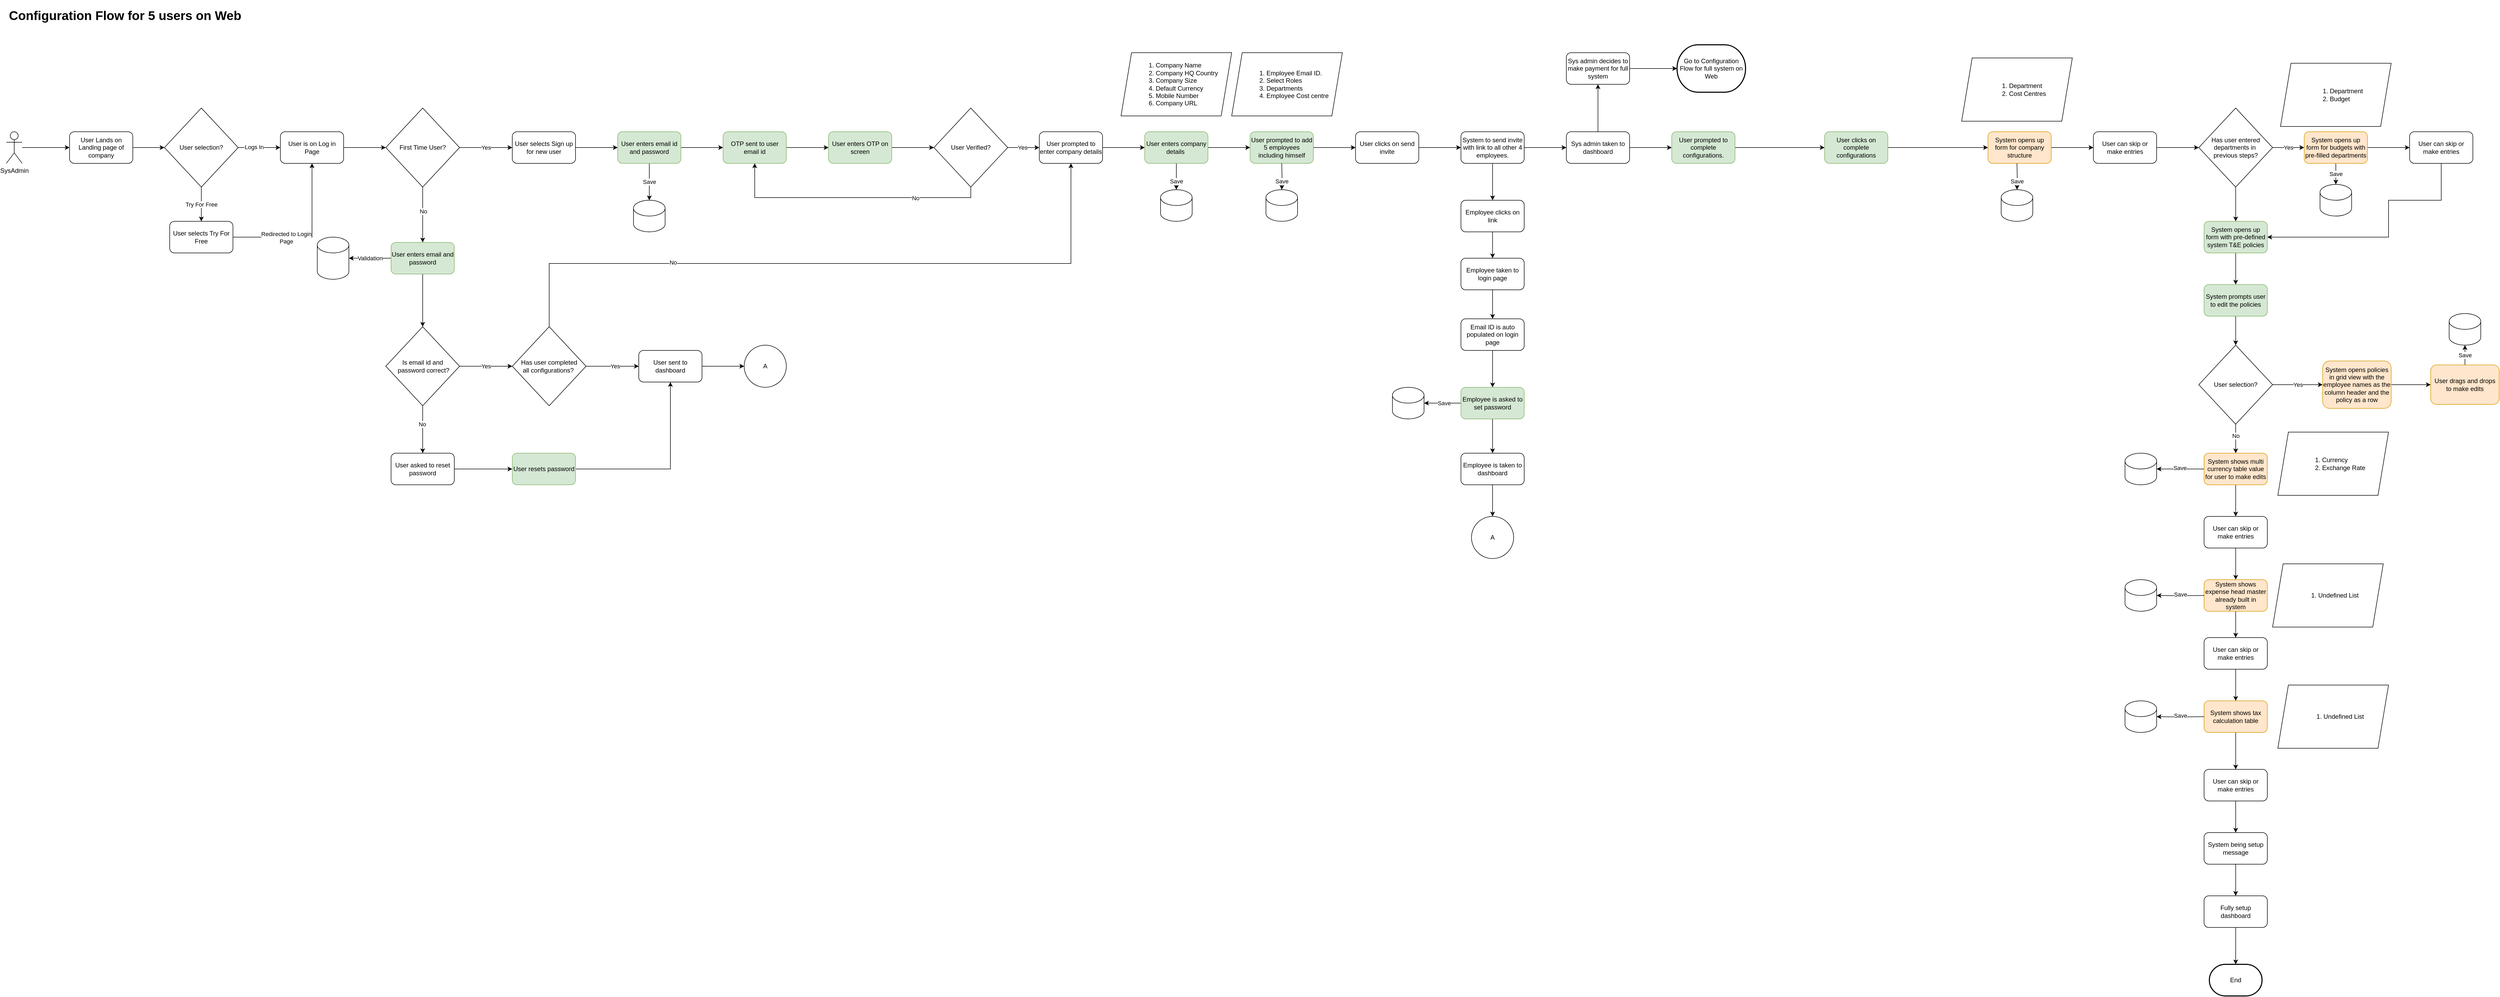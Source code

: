 <mxfile version="21.3.5" type="github" pages="2">
  <diagram id="C5RBs43oDa-KdzZeNtuy" name="Configuration Flow for 5 users on Web">
    <mxGraphModel dx="954" dy="616" grid="1" gridSize="10" guides="1" tooltips="1" connect="1" arrows="1" fold="1" page="1" pageScale="1" pageWidth="3300" pageHeight="4681" math="0" shadow="0">
      <root>
        <mxCell id="WIyWlLk6GJQsqaUBKTNV-0" />
        <mxCell id="WIyWlLk6GJQsqaUBKTNV-1" parent="WIyWlLk6GJQsqaUBKTNV-0" />
        <mxCell id="yT2jcX1gNWG2OGTkNdqD-6" value="" style="edgeStyle=orthogonalEdgeStyle;rounded=0;orthogonalLoop=1;jettySize=auto;html=1;" edge="1" parent="WIyWlLk6GJQsqaUBKTNV-1" source="yT2jcX1gNWG2OGTkNdqD-0" target="yT2jcX1gNWG2OGTkNdqD-4">
          <mxGeometry relative="1" as="geometry" />
        </mxCell>
        <mxCell id="yT2jcX1gNWG2OGTkNdqD-0" value="SysAdmin" style="shape=umlActor;verticalLabelPosition=bottom;verticalAlign=top;html=1;outlineConnect=0;" vertex="1" parent="WIyWlLk6GJQsqaUBKTNV-1">
          <mxGeometry x="80" y="310" width="30" height="60" as="geometry" />
        </mxCell>
        <mxCell id="yT2jcX1gNWG2OGTkNdqD-8" value="" style="edgeStyle=orthogonalEdgeStyle;rounded=0;orthogonalLoop=1;jettySize=auto;html=1;" edge="1" parent="WIyWlLk6GJQsqaUBKTNV-1" source="yT2jcX1gNWG2OGTkNdqD-4" target="yT2jcX1gNWG2OGTkNdqD-7">
          <mxGeometry relative="1" as="geometry" />
        </mxCell>
        <mxCell id="yT2jcX1gNWG2OGTkNdqD-4" value="User Lands on Landing page of company" style="rounded=1;whiteSpace=wrap;html=1;" vertex="1" parent="WIyWlLk6GJQsqaUBKTNV-1">
          <mxGeometry x="200" y="310" width="120" height="60" as="geometry" />
        </mxCell>
        <mxCell id="yT2jcX1gNWG2OGTkNdqD-5" value="&lt;h1&gt;Configuration Flow for 5 users on Web&lt;/h1&gt;" style="text;html=1;strokeColor=none;fillColor=none;spacing=5;spacingTop=-20;whiteSpace=wrap;overflow=hidden;rounded=0;" vertex="1" parent="WIyWlLk6GJQsqaUBKTNV-1">
          <mxGeometry x="80" y="70" width="490" height="40" as="geometry" />
        </mxCell>
        <mxCell id="yT2jcX1gNWG2OGTkNdqD-11" value="Try For Free" style="edgeStyle=orthogonalEdgeStyle;rounded=0;orthogonalLoop=1;jettySize=auto;html=1;" edge="1" parent="WIyWlLk6GJQsqaUBKTNV-1" source="yT2jcX1gNWG2OGTkNdqD-7" target="yT2jcX1gNWG2OGTkNdqD-10">
          <mxGeometry relative="1" as="geometry" />
        </mxCell>
        <mxCell id="yT2jcX1gNWG2OGTkNdqD-12" value="" style="edgeStyle=orthogonalEdgeStyle;rounded=0;orthogonalLoop=1;jettySize=auto;html=1;" edge="1" parent="WIyWlLk6GJQsqaUBKTNV-1" source="yT2jcX1gNWG2OGTkNdqD-7" target="yT2jcX1gNWG2OGTkNdqD-9">
          <mxGeometry relative="1" as="geometry" />
        </mxCell>
        <mxCell id="yT2jcX1gNWG2OGTkNdqD-13" value="Logs In" style="edgeLabel;html=1;align=center;verticalAlign=middle;resizable=0;points=[];" vertex="1" connectable="0" parent="yT2jcX1gNWG2OGTkNdqD-12">
          <mxGeometry x="-0.25" y="1" relative="1" as="geometry">
            <mxPoint as="offset" />
          </mxGeometry>
        </mxCell>
        <mxCell id="yT2jcX1gNWG2OGTkNdqD-7" value="User selection?" style="rhombus;whiteSpace=wrap;html=1;" vertex="1" parent="WIyWlLk6GJQsqaUBKTNV-1">
          <mxGeometry x="380" y="265" width="140" height="150" as="geometry" />
        </mxCell>
        <mxCell id="yT2jcX1gNWG2OGTkNdqD-17" value="" style="edgeStyle=orthogonalEdgeStyle;rounded=0;orthogonalLoop=1;jettySize=auto;html=1;" edge="1" parent="WIyWlLk6GJQsqaUBKTNV-1" source="yT2jcX1gNWG2OGTkNdqD-9" target="yT2jcX1gNWG2OGTkNdqD-16">
          <mxGeometry relative="1" as="geometry" />
        </mxCell>
        <mxCell id="yT2jcX1gNWG2OGTkNdqD-9" value="User is on Log in Page" style="rounded=1;whiteSpace=wrap;html=1;" vertex="1" parent="WIyWlLk6GJQsqaUBKTNV-1">
          <mxGeometry x="600" y="310" width="120" height="60" as="geometry" />
        </mxCell>
        <mxCell id="yT2jcX1gNWG2OGTkNdqD-14" style="edgeStyle=orthogonalEdgeStyle;rounded=0;orthogonalLoop=1;jettySize=auto;html=1;entryX=0.5;entryY=1;entryDx=0;entryDy=0;" edge="1" parent="WIyWlLk6GJQsqaUBKTNV-1" source="yT2jcX1gNWG2OGTkNdqD-10" target="yT2jcX1gNWG2OGTkNdqD-9">
          <mxGeometry relative="1" as="geometry" />
        </mxCell>
        <mxCell id="yT2jcX1gNWG2OGTkNdqD-15" value="Redirected to Login &lt;br&gt;Page" style="edgeLabel;html=1;align=center;verticalAlign=middle;resizable=0;points=[];" vertex="1" connectable="0" parent="yT2jcX1gNWG2OGTkNdqD-14">
          <mxGeometry x="-0.303" y="-1" relative="1" as="geometry">
            <mxPoint as="offset" />
          </mxGeometry>
        </mxCell>
        <mxCell id="yT2jcX1gNWG2OGTkNdqD-10" value="User selects Try For Free" style="rounded=1;whiteSpace=wrap;html=1;" vertex="1" parent="WIyWlLk6GJQsqaUBKTNV-1">
          <mxGeometry x="390" y="480" width="120" height="60" as="geometry" />
        </mxCell>
        <mxCell id="yT2jcX1gNWG2OGTkNdqD-19" value="" style="edgeStyle=orthogonalEdgeStyle;rounded=0;orthogonalLoop=1;jettySize=auto;html=1;" edge="1" parent="WIyWlLk6GJQsqaUBKTNV-1" source="yT2jcX1gNWG2OGTkNdqD-16" target="yT2jcX1gNWG2OGTkNdqD-18">
          <mxGeometry relative="1" as="geometry" />
        </mxCell>
        <mxCell id="yT2jcX1gNWG2OGTkNdqD-20" value="No" style="edgeLabel;html=1;align=center;verticalAlign=middle;resizable=0;points=[];" vertex="1" connectable="0" parent="yT2jcX1gNWG2OGTkNdqD-19">
          <mxGeometry x="-0.124" y="1" relative="1" as="geometry">
            <mxPoint as="offset" />
          </mxGeometry>
        </mxCell>
        <mxCell id="yT2jcX1gNWG2OGTkNdqD-22" value="Yes" style="edgeStyle=orthogonalEdgeStyle;rounded=0;orthogonalLoop=1;jettySize=auto;html=1;" edge="1" parent="WIyWlLk6GJQsqaUBKTNV-1" source="yT2jcX1gNWG2OGTkNdqD-16" target="yT2jcX1gNWG2OGTkNdqD-21">
          <mxGeometry relative="1" as="geometry" />
        </mxCell>
        <mxCell id="yT2jcX1gNWG2OGTkNdqD-16" value="First Time User?" style="rhombus;whiteSpace=wrap;html=1;" vertex="1" parent="WIyWlLk6GJQsqaUBKTNV-1">
          <mxGeometry x="800" y="265" width="140" height="150" as="geometry" />
        </mxCell>
        <mxCell id="yT2jcX1gNWG2OGTkNdqD-24" value="" style="edgeStyle=orthogonalEdgeStyle;rounded=0;orthogonalLoop=1;jettySize=auto;html=1;" edge="1" parent="WIyWlLk6GJQsqaUBKTNV-1" source="yT2jcX1gNWG2OGTkNdqD-18" target="yT2jcX1gNWG2OGTkNdqD-23">
          <mxGeometry relative="1" as="geometry" />
        </mxCell>
        <mxCell id="yT2jcX1gNWG2OGTkNdqD-25" value="Validation" style="edgeLabel;html=1;align=center;verticalAlign=middle;resizable=0;points=[];" vertex="1" connectable="0" parent="yT2jcX1gNWG2OGTkNdqD-24">
          <mxGeometry relative="1" as="geometry">
            <mxPoint as="offset" />
          </mxGeometry>
        </mxCell>
        <mxCell id="yT2jcX1gNWG2OGTkNdqD-27" value="" style="edgeStyle=orthogonalEdgeStyle;rounded=0;orthogonalLoop=1;jettySize=auto;html=1;" edge="1" parent="WIyWlLk6GJQsqaUBKTNV-1" source="yT2jcX1gNWG2OGTkNdqD-18" target="yT2jcX1gNWG2OGTkNdqD-26">
          <mxGeometry relative="1" as="geometry" />
        </mxCell>
        <mxCell id="yT2jcX1gNWG2OGTkNdqD-18" value="User enters email and password" style="rounded=1;whiteSpace=wrap;html=1;fillColor=#d5e8d4;strokeColor=#82b366;" vertex="1" parent="WIyWlLk6GJQsqaUBKTNV-1">
          <mxGeometry x="810" y="520" width="120" height="60" as="geometry" />
        </mxCell>
        <mxCell id="yT2jcX1gNWG2OGTkNdqD-42" value="" style="edgeStyle=orthogonalEdgeStyle;rounded=0;orthogonalLoop=1;jettySize=auto;html=1;" edge="1" parent="WIyWlLk6GJQsqaUBKTNV-1" source="yT2jcX1gNWG2OGTkNdqD-21" target="yT2jcX1gNWG2OGTkNdqD-41">
          <mxGeometry relative="1" as="geometry" />
        </mxCell>
        <mxCell id="yT2jcX1gNWG2OGTkNdqD-21" value="User selects Sign up for new user" style="rounded=1;whiteSpace=wrap;html=1;" vertex="1" parent="WIyWlLk6GJQsqaUBKTNV-1">
          <mxGeometry x="1040" y="310" width="120" height="60" as="geometry" />
        </mxCell>
        <mxCell id="yT2jcX1gNWG2OGTkNdqD-23" value="" style="shape=cylinder3;whiteSpace=wrap;html=1;boundedLbl=1;backgroundOutline=1;size=15;" vertex="1" parent="WIyWlLk6GJQsqaUBKTNV-1">
          <mxGeometry x="670" y="510" width="60" height="80" as="geometry" />
        </mxCell>
        <mxCell id="yT2jcX1gNWG2OGTkNdqD-29" value="" style="edgeStyle=orthogonalEdgeStyle;rounded=0;orthogonalLoop=1;jettySize=auto;html=1;" edge="1" parent="WIyWlLk6GJQsqaUBKTNV-1" source="yT2jcX1gNWG2OGTkNdqD-26" target="yT2jcX1gNWG2OGTkNdqD-28">
          <mxGeometry relative="1" as="geometry" />
        </mxCell>
        <mxCell id="yT2jcX1gNWG2OGTkNdqD-32" value="No" style="edgeLabel;html=1;align=center;verticalAlign=middle;resizable=0;points=[];" vertex="1" connectable="0" parent="yT2jcX1gNWG2OGTkNdqD-29">
          <mxGeometry x="-0.222" y="-1" relative="1" as="geometry">
            <mxPoint as="offset" />
          </mxGeometry>
        </mxCell>
        <mxCell id="yT2jcX1gNWG2OGTkNdqD-34" value="Yes" style="edgeStyle=orthogonalEdgeStyle;rounded=0;orthogonalLoop=1;jettySize=auto;html=1;" edge="1" parent="WIyWlLk6GJQsqaUBKTNV-1" source="yT2jcX1gNWG2OGTkNdqD-26" target="yT2jcX1gNWG2OGTkNdqD-33">
          <mxGeometry relative="1" as="geometry" />
        </mxCell>
        <mxCell id="yT2jcX1gNWG2OGTkNdqD-26" value="Is email id and&lt;br&gt;&amp;nbsp;password correct?" style="rhombus;whiteSpace=wrap;html=1;" vertex="1" parent="WIyWlLk6GJQsqaUBKTNV-1">
          <mxGeometry x="800" y="680" width="140" height="150" as="geometry" />
        </mxCell>
        <mxCell id="yT2jcX1gNWG2OGTkNdqD-31" value="" style="edgeStyle=orthogonalEdgeStyle;rounded=0;orthogonalLoop=1;jettySize=auto;html=1;" edge="1" parent="WIyWlLk6GJQsqaUBKTNV-1" source="yT2jcX1gNWG2OGTkNdqD-28" target="yT2jcX1gNWG2OGTkNdqD-30">
          <mxGeometry relative="1" as="geometry" />
        </mxCell>
        <mxCell id="yT2jcX1gNWG2OGTkNdqD-28" value="User asked to reset password" style="rounded=1;whiteSpace=wrap;html=1;" vertex="1" parent="WIyWlLk6GJQsqaUBKTNV-1">
          <mxGeometry x="810" y="920" width="120" height="60" as="geometry" />
        </mxCell>
        <mxCell id="yT2jcX1gNWG2OGTkNdqD-37" style="edgeStyle=orthogonalEdgeStyle;rounded=0;orthogonalLoop=1;jettySize=auto;html=1;entryX=0.5;entryY=1;entryDx=0;entryDy=0;" edge="1" parent="WIyWlLk6GJQsqaUBKTNV-1" source="yT2jcX1gNWG2OGTkNdqD-30" target="yT2jcX1gNWG2OGTkNdqD-35">
          <mxGeometry relative="1" as="geometry" />
        </mxCell>
        <mxCell id="yT2jcX1gNWG2OGTkNdqD-30" value="User resets password" style="rounded=1;whiteSpace=wrap;html=1;fillColor=#d5e8d4;strokeColor=#82b366;" vertex="1" parent="WIyWlLk6GJQsqaUBKTNV-1">
          <mxGeometry x="1040" y="920" width="120" height="60" as="geometry" />
        </mxCell>
        <mxCell id="yT2jcX1gNWG2OGTkNdqD-36" value="" style="edgeStyle=orthogonalEdgeStyle;rounded=0;orthogonalLoop=1;jettySize=auto;html=1;" edge="1" parent="WIyWlLk6GJQsqaUBKTNV-1" source="yT2jcX1gNWG2OGTkNdqD-33" target="yT2jcX1gNWG2OGTkNdqD-35">
          <mxGeometry relative="1" as="geometry" />
        </mxCell>
        <mxCell id="yT2jcX1gNWG2OGTkNdqD-38" value="Yes" style="edgeLabel;html=1;align=center;verticalAlign=middle;resizable=0;points=[];" vertex="1" connectable="0" parent="yT2jcX1gNWG2OGTkNdqD-36">
          <mxGeometry x="0.1" relative="1" as="geometry">
            <mxPoint as="offset" />
          </mxGeometry>
        </mxCell>
        <mxCell id="yT2jcX1gNWG2OGTkNdqD-56" style="edgeStyle=orthogonalEdgeStyle;rounded=0;orthogonalLoop=1;jettySize=auto;html=1;" edge="1" parent="WIyWlLk6GJQsqaUBKTNV-1" source="yT2jcX1gNWG2OGTkNdqD-33" target="yT2jcX1gNWG2OGTkNdqD-53">
          <mxGeometry relative="1" as="geometry">
            <Array as="points">
              <mxPoint x="1110" y="560" />
              <mxPoint x="2100" y="560" />
            </Array>
          </mxGeometry>
        </mxCell>
        <mxCell id="yT2jcX1gNWG2OGTkNdqD-57" value="No" style="edgeLabel;html=1;align=center;verticalAlign=middle;resizable=0;points=[];" vertex="1" connectable="0" parent="yT2jcX1gNWG2OGTkNdqD-56">
          <mxGeometry x="-0.454" y="2" relative="1" as="geometry">
            <mxPoint as="offset" />
          </mxGeometry>
        </mxCell>
        <mxCell id="yT2jcX1gNWG2OGTkNdqD-33" value="Has user completed &lt;br&gt;all configurations?&amp;nbsp;" style="rhombus;whiteSpace=wrap;html=1;" vertex="1" parent="WIyWlLk6GJQsqaUBKTNV-1">
          <mxGeometry x="1040" y="680" width="140" height="150" as="geometry" />
        </mxCell>
        <mxCell id="yT2jcX1gNWG2OGTkNdqD-40" value="" style="edgeStyle=orthogonalEdgeStyle;rounded=0;orthogonalLoop=1;jettySize=auto;html=1;" edge="1" parent="WIyWlLk6GJQsqaUBKTNV-1" source="yT2jcX1gNWG2OGTkNdqD-35" target="yT2jcX1gNWG2OGTkNdqD-39">
          <mxGeometry relative="1" as="geometry" />
        </mxCell>
        <mxCell id="yT2jcX1gNWG2OGTkNdqD-35" value="User sent to dashboard" style="rounded=1;whiteSpace=wrap;html=1;" vertex="1" parent="WIyWlLk6GJQsqaUBKTNV-1">
          <mxGeometry x="1280" y="725" width="120" height="60" as="geometry" />
        </mxCell>
        <mxCell id="yT2jcX1gNWG2OGTkNdqD-39" value="A" style="ellipse;whiteSpace=wrap;html=1;aspect=fixed;" vertex="1" parent="WIyWlLk6GJQsqaUBKTNV-1">
          <mxGeometry x="1480" y="715" width="80" height="80" as="geometry" />
        </mxCell>
        <mxCell id="yT2jcX1gNWG2OGTkNdqD-44" value="Save" style="edgeStyle=orthogonalEdgeStyle;rounded=0;orthogonalLoop=1;jettySize=auto;html=1;" edge="1" parent="WIyWlLk6GJQsqaUBKTNV-1" source="yT2jcX1gNWG2OGTkNdqD-41" target="yT2jcX1gNWG2OGTkNdqD-43">
          <mxGeometry relative="1" as="geometry" />
        </mxCell>
        <mxCell id="yT2jcX1gNWG2OGTkNdqD-46" value="" style="edgeStyle=orthogonalEdgeStyle;rounded=0;orthogonalLoop=1;jettySize=auto;html=1;" edge="1" parent="WIyWlLk6GJQsqaUBKTNV-1" source="yT2jcX1gNWG2OGTkNdqD-41" target="yT2jcX1gNWG2OGTkNdqD-45">
          <mxGeometry relative="1" as="geometry" />
        </mxCell>
        <mxCell id="yT2jcX1gNWG2OGTkNdqD-41" value="User enters email id&lt;br&gt;and password" style="rounded=1;whiteSpace=wrap;html=1;fillColor=#d5e8d4;strokeColor=#82b366;" vertex="1" parent="WIyWlLk6GJQsqaUBKTNV-1">
          <mxGeometry x="1240" y="310" width="120" height="60" as="geometry" />
        </mxCell>
        <mxCell id="yT2jcX1gNWG2OGTkNdqD-43" value="" style="shape=cylinder3;whiteSpace=wrap;html=1;boundedLbl=1;backgroundOutline=1;size=15;" vertex="1" parent="WIyWlLk6GJQsqaUBKTNV-1">
          <mxGeometry x="1270" y="440" width="60" height="60" as="geometry" />
        </mxCell>
        <mxCell id="yT2jcX1gNWG2OGTkNdqD-48" value="" style="edgeStyle=orthogonalEdgeStyle;rounded=0;orthogonalLoop=1;jettySize=auto;html=1;" edge="1" parent="WIyWlLk6GJQsqaUBKTNV-1" source="yT2jcX1gNWG2OGTkNdqD-45" target="yT2jcX1gNWG2OGTkNdqD-47">
          <mxGeometry relative="1" as="geometry" />
        </mxCell>
        <mxCell id="yT2jcX1gNWG2OGTkNdqD-45" value="OTP sent to user email id" style="rounded=1;whiteSpace=wrap;html=1;fillColor=#d5e8d4;strokeColor=#82b366;" vertex="1" parent="WIyWlLk6GJQsqaUBKTNV-1">
          <mxGeometry x="1440" y="310" width="120" height="60" as="geometry" />
        </mxCell>
        <mxCell id="yT2jcX1gNWG2OGTkNdqD-50" value="" style="edgeStyle=orthogonalEdgeStyle;rounded=0;orthogonalLoop=1;jettySize=auto;html=1;" edge="1" parent="WIyWlLk6GJQsqaUBKTNV-1" source="yT2jcX1gNWG2OGTkNdqD-47" target="yT2jcX1gNWG2OGTkNdqD-49">
          <mxGeometry relative="1" as="geometry" />
        </mxCell>
        <mxCell id="yT2jcX1gNWG2OGTkNdqD-47" value="User enters OTP on screen" style="rounded=1;whiteSpace=wrap;html=1;fillColor=#d5e8d4;strokeColor=#82b366;" vertex="1" parent="WIyWlLk6GJQsqaUBKTNV-1">
          <mxGeometry x="1640" y="310" width="120" height="60" as="geometry" />
        </mxCell>
        <mxCell id="yT2jcX1gNWG2OGTkNdqD-51" style="edgeStyle=orthogonalEdgeStyle;rounded=0;orthogonalLoop=1;jettySize=auto;html=1;entryX=0.5;entryY=1;entryDx=0;entryDy=0;" edge="1" parent="WIyWlLk6GJQsqaUBKTNV-1" source="yT2jcX1gNWG2OGTkNdqD-49" target="yT2jcX1gNWG2OGTkNdqD-45">
          <mxGeometry relative="1" as="geometry">
            <Array as="points">
              <mxPoint x="1910" y="435" />
              <mxPoint x="1500" y="435" />
            </Array>
          </mxGeometry>
        </mxCell>
        <mxCell id="yT2jcX1gNWG2OGTkNdqD-52" value="No" style="edgeLabel;html=1;align=center;verticalAlign=middle;resizable=0;points=[];" vertex="1" connectable="0" parent="yT2jcX1gNWG2OGTkNdqD-51">
          <mxGeometry x="-0.495" y="1" relative="1" as="geometry">
            <mxPoint as="offset" />
          </mxGeometry>
        </mxCell>
        <mxCell id="yT2jcX1gNWG2OGTkNdqD-54" value="" style="edgeStyle=orthogonalEdgeStyle;rounded=0;orthogonalLoop=1;jettySize=auto;html=1;" edge="1" parent="WIyWlLk6GJQsqaUBKTNV-1" source="yT2jcX1gNWG2OGTkNdqD-49" target="yT2jcX1gNWG2OGTkNdqD-53">
          <mxGeometry relative="1" as="geometry" />
        </mxCell>
        <mxCell id="yT2jcX1gNWG2OGTkNdqD-55" value="Yes" style="edgeLabel;html=1;align=center;verticalAlign=middle;resizable=0;points=[];" vertex="1" connectable="0" parent="yT2jcX1gNWG2OGTkNdqD-54">
          <mxGeometry x="-0.067" relative="1" as="geometry">
            <mxPoint as="offset" />
          </mxGeometry>
        </mxCell>
        <mxCell id="yT2jcX1gNWG2OGTkNdqD-49" value="User Verified?" style="rhombus;whiteSpace=wrap;html=1;" vertex="1" parent="WIyWlLk6GJQsqaUBKTNV-1">
          <mxGeometry x="1840" y="265" width="140" height="150" as="geometry" />
        </mxCell>
        <mxCell id="yT2jcX1gNWG2OGTkNdqD-59" value="" style="edgeStyle=orthogonalEdgeStyle;rounded=0;orthogonalLoop=1;jettySize=auto;html=1;" edge="1" parent="WIyWlLk6GJQsqaUBKTNV-1" source="yT2jcX1gNWG2OGTkNdqD-53" target="yT2jcX1gNWG2OGTkNdqD-58">
          <mxGeometry relative="1" as="geometry" />
        </mxCell>
        <mxCell id="yT2jcX1gNWG2OGTkNdqD-53" value="User prompted to enter company details" style="rounded=1;whiteSpace=wrap;html=1;" vertex="1" parent="WIyWlLk6GJQsqaUBKTNV-1">
          <mxGeometry x="2040" y="310" width="120" height="60" as="geometry" />
        </mxCell>
        <mxCell id="yT2jcX1gNWG2OGTkNdqD-62" value="" style="edgeStyle=orthogonalEdgeStyle;rounded=0;orthogonalLoop=1;jettySize=auto;html=1;" edge="1" parent="WIyWlLk6GJQsqaUBKTNV-1" source="yT2jcX1gNWG2OGTkNdqD-58" target="yT2jcX1gNWG2OGTkNdqD-61">
          <mxGeometry relative="1" as="geometry" />
        </mxCell>
        <mxCell id="yT2jcX1gNWG2OGTkNdqD-108" value="" style="edgeStyle=orthogonalEdgeStyle;rounded=0;orthogonalLoop=1;jettySize=auto;html=1;" edge="1" parent="WIyWlLk6GJQsqaUBKTNV-1" source="yT2jcX1gNWG2OGTkNdqD-58" target="yT2jcX1gNWG2OGTkNdqD-107">
          <mxGeometry relative="1" as="geometry" />
        </mxCell>
        <mxCell id="yT2jcX1gNWG2OGTkNdqD-109" value="Save" style="edgeLabel;html=1;align=center;verticalAlign=middle;resizable=0;points=[];" vertex="1" connectable="0" parent="yT2jcX1gNWG2OGTkNdqD-108">
          <mxGeometry x="0.36" relative="1" as="geometry">
            <mxPoint as="offset" />
          </mxGeometry>
        </mxCell>
        <mxCell id="yT2jcX1gNWG2OGTkNdqD-58" value="User enters company details&amp;nbsp;" style="rounded=1;whiteSpace=wrap;html=1;fillColor=#d5e8d4;strokeColor=#82b366;" vertex="1" parent="WIyWlLk6GJQsqaUBKTNV-1">
          <mxGeometry x="2240" y="310" width="120" height="60" as="geometry" />
        </mxCell>
        <mxCell id="yT2jcX1gNWG2OGTkNdqD-60" value="&lt;div style=&quot;text-align: left;&quot;&gt;&lt;ol&gt;&lt;li&gt;Company Name&lt;/li&gt;&lt;li&gt;Company HQ Country&lt;/li&gt;&lt;li&gt;Company Size&lt;/li&gt;&lt;li&gt;Default Currency&lt;/li&gt;&lt;li&gt;Mobile Number&lt;/li&gt;&lt;li&gt;Company URL&lt;/li&gt;&lt;/ol&gt;&lt;/div&gt;" style="shape=parallelogram;perimeter=parallelogramPerimeter;whiteSpace=wrap;html=1;fixedSize=1;" vertex="1" parent="WIyWlLk6GJQsqaUBKTNV-1">
          <mxGeometry x="2195" y="160" width="210" height="120" as="geometry" />
        </mxCell>
        <mxCell id="yT2jcX1gNWG2OGTkNdqD-65" value="" style="edgeStyle=orthogonalEdgeStyle;rounded=0;orthogonalLoop=1;jettySize=auto;html=1;" edge="1" parent="WIyWlLk6GJQsqaUBKTNV-1" source="yT2jcX1gNWG2OGTkNdqD-61" target="yT2jcX1gNWG2OGTkNdqD-64">
          <mxGeometry relative="1" as="geometry" />
        </mxCell>
        <mxCell id="yT2jcX1gNWG2OGTkNdqD-61" value="User prompted to add 5 employees including himself" style="rounded=1;whiteSpace=wrap;html=1;fillColor=#d5e8d4;strokeColor=#82b366;" vertex="1" parent="WIyWlLk6GJQsqaUBKTNV-1">
          <mxGeometry x="2440" y="310" width="120" height="60" as="geometry" />
        </mxCell>
        <mxCell id="yT2jcX1gNWG2OGTkNdqD-63" value="&lt;div style=&quot;text-align: left;&quot;&gt;&lt;ol&gt;&lt;li&gt;Employee Email ID.&lt;/li&gt;&lt;li&gt;Select Roles&lt;/li&gt;&lt;li&gt;Departments&lt;/li&gt;&lt;li&gt;Employee Cost centre&lt;/li&gt;&lt;/ol&gt;&lt;/div&gt;" style="shape=parallelogram;perimeter=parallelogramPerimeter;whiteSpace=wrap;html=1;fixedSize=1;" vertex="1" parent="WIyWlLk6GJQsqaUBKTNV-1">
          <mxGeometry x="2405" y="160" width="210" height="120" as="geometry" />
        </mxCell>
        <mxCell id="yT2jcX1gNWG2OGTkNdqD-67" value="" style="edgeStyle=orthogonalEdgeStyle;rounded=0;orthogonalLoop=1;jettySize=auto;html=1;" edge="1" parent="WIyWlLk6GJQsqaUBKTNV-1" source="yT2jcX1gNWG2OGTkNdqD-64" target="yT2jcX1gNWG2OGTkNdqD-66">
          <mxGeometry relative="1" as="geometry" />
        </mxCell>
        <mxCell id="yT2jcX1gNWG2OGTkNdqD-64" value="User clicks on send invite" style="rounded=1;whiteSpace=wrap;html=1;" vertex="1" parent="WIyWlLk6GJQsqaUBKTNV-1">
          <mxGeometry x="2640" y="310" width="120" height="60" as="geometry" />
        </mxCell>
        <mxCell id="yT2jcX1gNWG2OGTkNdqD-69" value="" style="edgeStyle=orthogonalEdgeStyle;rounded=0;orthogonalLoop=1;jettySize=auto;html=1;" edge="1" parent="WIyWlLk6GJQsqaUBKTNV-1" source="yT2jcX1gNWG2OGTkNdqD-66">
          <mxGeometry relative="1" as="geometry">
            <mxPoint x="2900" y="440" as="targetPoint" />
          </mxGeometry>
        </mxCell>
        <mxCell id="yT2jcX1gNWG2OGTkNdqD-85" value="" style="edgeStyle=orthogonalEdgeStyle;rounded=0;orthogonalLoop=1;jettySize=auto;html=1;" edge="1" parent="WIyWlLk6GJQsqaUBKTNV-1" source="yT2jcX1gNWG2OGTkNdqD-66" target="yT2jcX1gNWG2OGTkNdqD-84">
          <mxGeometry relative="1" as="geometry" />
        </mxCell>
        <mxCell id="yT2jcX1gNWG2OGTkNdqD-66" value="System to send invite with link to all other 4 employees." style="rounded=1;whiteSpace=wrap;html=1;" vertex="1" parent="WIyWlLk6GJQsqaUBKTNV-1">
          <mxGeometry x="2840" y="310" width="120" height="60" as="geometry" />
        </mxCell>
        <mxCell id="yT2jcX1gNWG2OGTkNdqD-72" value="" style="edgeStyle=orthogonalEdgeStyle;rounded=0;orthogonalLoop=1;jettySize=auto;html=1;" edge="1" parent="WIyWlLk6GJQsqaUBKTNV-1" source="yT2jcX1gNWG2OGTkNdqD-70" target="yT2jcX1gNWG2OGTkNdqD-71">
          <mxGeometry relative="1" as="geometry" />
        </mxCell>
        <mxCell id="yT2jcX1gNWG2OGTkNdqD-70" value="Employee clicks on link" style="rounded=1;whiteSpace=wrap;html=1;" vertex="1" parent="WIyWlLk6GJQsqaUBKTNV-1">
          <mxGeometry x="2840" y="440" width="120" height="60" as="geometry" />
        </mxCell>
        <mxCell id="yT2jcX1gNWG2OGTkNdqD-74" value="" style="edgeStyle=orthogonalEdgeStyle;rounded=0;orthogonalLoop=1;jettySize=auto;html=1;" edge="1" parent="WIyWlLk6GJQsqaUBKTNV-1" source="yT2jcX1gNWG2OGTkNdqD-71" target="yT2jcX1gNWG2OGTkNdqD-73">
          <mxGeometry relative="1" as="geometry" />
        </mxCell>
        <mxCell id="yT2jcX1gNWG2OGTkNdqD-71" value="Employee taken to login page" style="rounded=1;whiteSpace=wrap;html=1;" vertex="1" parent="WIyWlLk6GJQsqaUBKTNV-1">
          <mxGeometry x="2840" y="550" width="120" height="60" as="geometry" />
        </mxCell>
        <mxCell id="yT2jcX1gNWG2OGTkNdqD-76" value="" style="edgeStyle=orthogonalEdgeStyle;rounded=0;orthogonalLoop=1;jettySize=auto;html=1;" edge="1" parent="WIyWlLk6GJQsqaUBKTNV-1" source="yT2jcX1gNWG2OGTkNdqD-73" target="yT2jcX1gNWG2OGTkNdqD-75">
          <mxGeometry relative="1" as="geometry" />
        </mxCell>
        <mxCell id="yT2jcX1gNWG2OGTkNdqD-73" value="Email ID is auto populated on login page" style="rounded=1;whiteSpace=wrap;html=1;" vertex="1" parent="WIyWlLk6GJQsqaUBKTNV-1">
          <mxGeometry x="2840" y="665" width="120" height="60" as="geometry" />
        </mxCell>
        <mxCell id="yT2jcX1gNWG2OGTkNdqD-78" value="" style="edgeStyle=orthogonalEdgeStyle;rounded=0;orthogonalLoop=1;jettySize=auto;html=1;" edge="1" parent="WIyWlLk6GJQsqaUBKTNV-1" source="yT2jcX1gNWG2OGTkNdqD-75" target="yT2jcX1gNWG2OGTkNdqD-77">
          <mxGeometry relative="1" as="geometry" />
        </mxCell>
        <mxCell id="yT2jcX1gNWG2OGTkNdqD-79" value="Save" style="edgeLabel;html=1;align=center;verticalAlign=middle;resizable=0;points=[];" vertex="1" connectable="0" parent="yT2jcX1gNWG2OGTkNdqD-78">
          <mxGeometry x="-0.086" relative="1" as="geometry">
            <mxPoint as="offset" />
          </mxGeometry>
        </mxCell>
        <mxCell id="yT2jcX1gNWG2OGTkNdqD-82" value="" style="edgeStyle=orthogonalEdgeStyle;rounded=0;orthogonalLoop=1;jettySize=auto;html=1;" edge="1" parent="WIyWlLk6GJQsqaUBKTNV-1" source="yT2jcX1gNWG2OGTkNdqD-75" target="yT2jcX1gNWG2OGTkNdqD-80">
          <mxGeometry relative="1" as="geometry" />
        </mxCell>
        <mxCell id="yT2jcX1gNWG2OGTkNdqD-75" value="Employee is asked to set password" style="rounded=1;whiteSpace=wrap;html=1;fillColor=#d5e8d4;strokeColor=#82b366;" vertex="1" parent="WIyWlLk6GJQsqaUBKTNV-1">
          <mxGeometry x="2840" y="795" width="120" height="60" as="geometry" />
        </mxCell>
        <mxCell id="yT2jcX1gNWG2OGTkNdqD-77" value="" style="shape=cylinder3;whiteSpace=wrap;html=1;boundedLbl=1;backgroundOutline=1;size=15;" vertex="1" parent="WIyWlLk6GJQsqaUBKTNV-1">
          <mxGeometry x="2710" y="795" width="60" height="60" as="geometry" />
        </mxCell>
        <mxCell id="yT2jcX1gNWG2OGTkNdqD-83" value="" style="edgeStyle=orthogonalEdgeStyle;rounded=0;orthogonalLoop=1;jettySize=auto;html=1;" edge="1" parent="WIyWlLk6GJQsqaUBKTNV-1" source="yT2jcX1gNWG2OGTkNdqD-80" target="yT2jcX1gNWG2OGTkNdqD-81">
          <mxGeometry relative="1" as="geometry" />
        </mxCell>
        <mxCell id="yT2jcX1gNWG2OGTkNdqD-80" value="Employee is taken to dashboard" style="rounded=1;whiteSpace=wrap;html=1;" vertex="1" parent="WIyWlLk6GJQsqaUBKTNV-1">
          <mxGeometry x="2840" y="920" width="120" height="60" as="geometry" />
        </mxCell>
        <mxCell id="yT2jcX1gNWG2OGTkNdqD-81" value="A" style="ellipse;whiteSpace=wrap;html=1;aspect=fixed;" vertex="1" parent="WIyWlLk6GJQsqaUBKTNV-1">
          <mxGeometry x="2860" y="1040" width="80" height="80" as="geometry" />
        </mxCell>
        <mxCell id="yT2jcX1gNWG2OGTkNdqD-87" value="" style="edgeStyle=orthogonalEdgeStyle;rounded=0;orthogonalLoop=1;jettySize=auto;html=1;" edge="1" parent="WIyWlLk6GJQsqaUBKTNV-1" source="yT2jcX1gNWG2OGTkNdqD-84" target="yT2jcX1gNWG2OGTkNdqD-86">
          <mxGeometry relative="1" as="geometry" />
        </mxCell>
        <mxCell id="vbKjRG9ronMQ8Bx7NM4u-1" value="" style="edgeStyle=orthogonalEdgeStyle;rounded=0;orthogonalLoop=1;jettySize=auto;html=1;" edge="1" parent="WIyWlLk6GJQsqaUBKTNV-1" source="yT2jcX1gNWG2OGTkNdqD-84" target="vbKjRG9ronMQ8Bx7NM4u-0">
          <mxGeometry relative="1" as="geometry" />
        </mxCell>
        <mxCell id="yT2jcX1gNWG2OGTkNdqD-84" value="Sys admin taken to dashboard" style="rounded=1;whiteSpace=wrap;html=1;" vertex="1" parent="WIyWlLk6GJQsqaUBKTNV-1">
          <mxGeometry x="3040" y="310" width="120" height="60" as="geometry" />
        </mxCell>
        <mxCell id="yT2jcX1gNWG2OGTkNdqD-89" value="" style="edgeStyle=orthogonalEdgeStyle;rounded=0;orthogonalLoop=1;jettySize=auto;html=1;entryX=0;entryY=0.5;entryDx=0;entryDy=0;" edge="1" parent="WIyWlLk6GJQsqaUBKTNV-1" source="yT2jcX1gNWG2OGTkNdqD-86" target="yT2jcX1gNWG2OGTkNdqD-90">
          <mxGeometry relative="1" as="geometry">
            <mxPoint x="3440" y="340" as="targetPoint" />
          </mxGeometry>
        </mxCell>
        <mxCell id="yT2jcX1gNWG2OGTkNdqD-86" value="User prompted to complete configurations." style="rounded=1;whiteSpace=wrap;html=1;fillColor=#d5e8d4;strokeColor=#82b366;" vertex="1" parent="WIyWlLk6GJQsqaUBKTNV-1">
          <mxGeometry x="3240" y="310" width="120" height="60" as="geometry" />
        </mxCell>
        <mxCell id="yT2jcX1gNWG2OGTkNdqD-93" value="" style="edgeStyle=orthogonalEdgeStyle;rounded=0;orthogonalLoop=1;jettySize=auto;html=1;" edge="1" parent="WIyWlLk6GJQsqaUBKTNV-1" source="yT2jcX1gNWG2OGTkNdqD-90" target="yT2jcX1gNWG2OGTkNdqD-92">
          <mxGeometry relative="1" as="geometry" />
        </mxCell>
        <mxCell id="yT2jcX1gNWG2OGTkNdqD-90" value="User clicks on complete configurations" style="rounded=1;whiteSpace=wrap;html=1;fillColor=#d5e8d4;strokeColor=#82b366;" vertex="1" parent="WIyWlLk6GJQsqaUBKTNV-1">
          <mxGeometry x="3530" y="310" width="120" height="60" as="geometry" />
        </mxCell>
        <mxCell id="yT2jcX1gNWG2OGTkNdqD-97" value="" style="edgeStyle=orthogonalEdgeStyle;rounded=0;orthogonalLoop=1;jettySize=auto;html=1;" edge="1" parent="WIyWlLk6GJQsqaUBKTNV-1" source="yT2jcX1gNWG2OGTkNdqD-92" target="yT2jcX1gNWG2OGTkNdqD-96">
          <mxGeometry relative="1" as="geometry" />
        </mxCell>
        <mxCell id="yT2jcX1gNWG2OGTkNdqD-92" value="System opens up form for company structure" style="rounded=1;whiteSpace=wrap;html=1;fillColor=#ffe6cc;strokeColor=#d79b00;" vertex="1" parent="WIyWlLk6GJQsqaUBKTNV-1">
          <mxGeometry x="3840" y="310" width="120" height="60" as="geometry" />
        </mxCell>
        <mxCell id="yT2jcX1gNWG2OGTkNdqD-94" value="&lt;div style=&quot;text-align: left;&quot;&gt;&lt;ol&gt;&lt;li&gt;Department&lt;/li&gt;&lt;li&gt;Cost Centres&lt;/li&gt;&lt;/ol&gt;&lt;/div&gt;" style="shape=parallelogram;perimeter=parallelogramPerimeter;whiteSpace=wrap;html=1;fixedSize=1;" vertex="1" parent="WIyWlLk6GJQsqaUBKTNV-1">
          <mxGeometry x="3790" y="170" width="210" height="120" as="geometry" />
        </mxCell>
        <mxCell id="yT2jcX1gNWG2OGTkNdqD-99" value="" style="edgeStyle=orthogonalEdgeStyle;rounded=0;orthogonalLoop=1;jettySize=auto;html=1;" edge="1" parent="WIyWlLk6GJQsqaUBKTNV-1" source="yT2jcX1gNWG2OGTkNdqD-96">
          <mxGeometry relative="1" as="geometry">
            <mxPoint x="4240" y="340" as="targetPoint" />
          </mxGeometry>
        </mxCell>
        <mxCell id="yT2jcX1gNWG2OGTkNdqD-96" value="User can skip or make entries" style="rounded=1;whiteSpace=wrap;html=1;" vertex="1" parent="WIyWlLk6GJQsqaUBKTNV-1">
          <mxGeometry x="4040" y="310" width="120" height="60" as="geometry" />
        </mxCell>
        <mxCell id="yT2jcX1gNWG2OGTkNdqD-103" value="Yes" style="edgeStyle=orthogonalEdgeStyle;rounded=0;orthogonalLoop=1;jettySize=auto;html=1;" edge="1" parent="WIyWlLk6GJQsqaUBKTNV-1" source="yT2jcX1gNWG2OGTkNdqD-101" target="yT2jcX1gNWG2OGTkNdqD-102">
          <mxGeometry relative="1" as="geometry" />
        </mxCell>
        <mxCell id="yT2jcX1gNWG2OGTkNdqD-106" value="" style="edgeStyle=orthogonalEdgeStyle;rounded=0;orthogonalLoop=1;jettySize=auto;html=1;" edge="1" parent="WIyWlLk6GJQsqaUBKTNV-1" source="yT2jcX1gNWG2OGTkNdqD-101" target="yT2jcX1gNWG2OGTkNdqD-105">
          <mxGeometry relative="1" as="geometry" />
        </mxCell>
        <mxCell id="yT2jcX1gNWG2OGTkNdqD-101" value="Has user entered&lt;br&gt;departments in&amp;nbsp;&lt;br&gt;previous steps?" style="rhombus;whiteSpace=wrap;html=1;" vertex="1" parent="WIyWlLk6GJQsqaUBKTNV-1">
          <mxGeometry x="4240" y="265" width="140" height="150" as="geometry" />
        </mxCell>
        <mxCell id="yT2jcX1gNWG2OGTkNdqD-118" value="" style="edgeStyle=orthogonalEdgeStyle;rounded=0;orthogonalLoop=1;jettySize=auto;html=1;" edge="1" parent="WIyWlLk6GJQsqaUBKTNV-1" source="yT2jcX1gNWG2OGTkNdqD-102" target="yT2jcX1gNWG2OGTkNdqD-117">
          <mxGeometry relative="1" as="geometry" />
        </mxCell>
        <mxCell id="yT2jcX1gNWG2OGTkNdqD-119" value="Save" style="edgeStyle=orthogonalEdgeStyle;rounded=0;orthogonalLoop=1;jettySize=auto;html=1;" edge="1" parent="WIyWlLk6GJQsqaUBKTNV-1" source="yT2jcX1gNWG2OGTkNdqD-102" target="yT2jcX1gNWG2OGTkNdqD-116">
          <mxGeometry relative="1" as="geometry" />
        </mxCell>
        <mxCell id="yT2jcX1gNWG2OGTkNdqD-102" value="System opens up form for budgets with pre-filled departments" style="rounded=1;whiteSpace=wrap;html=1;fillColor=#ffe6cc;strokeColor=#d79b00;" vertex="1" parent="WIyWlLk6GJQsqaUBKTNV-1">
          <mxGeometry x="4440" y="310" width="120" height="60" as="geometry" />
        </mxCell>
        <mxCell id="yT2jcX1gNWG2OGTkNdqD-104" value="&lt;div style=&quot;text-align: left;&quot;&gt;&lt;ol&gt;&lt;li&gt;Department&lt;/li&gt;&lt;li&gt;Budget&lt;/li&gt;&lt;/ol&gt;&lt;/div&gt;" style="shape=parallelogram;perimeter=parallelogramPerimeter;whiteSpace=wrap;html=1;fixedSize=1;" vertex="1" parent="WIyWlLk6GJQsqaUBKTNV-1">
          <mxGeometry x="4395" y="180" width="210" height="120" as="geometry" />
        </mxCell>
        <mxCell id="yT2jcX1gNWG2OGTkNdqD-122" value="" style="edgeStyle=orthogonalEdgeStyle;rounded=0;orthogonalLoop=1;jettySize=auto;html=1;" edge="1" parent="WIyWlLk6GJQsqaUBKTNV-1" source="yT2jcX1gNWG2OGTkNdqD-105" target="yT2jcX1gNWG2OGTkNdqD-121">
          <mxGeometry relative="1" as="geometry" />
        </mxCell>
        <mxCell id="yT2jcX1gNWG2OGTkNdqD-105" value="System opens up form with pre-defined system T&amp;amp;E policies" style="rounded=1;whiteSpace=wrap;html=1;fillColor=#d5e8d4;strokeColor=#82b366;" vertex="1" parent="WIyWlLk6GJQsqaUBKTNV-1">
          <mxGeometry x="4250" y="480" width="120" height="60" as="geometry" />
        </mxCell>
        <mxCell id="yT2jcX1gNWG2OGTkNdqD-107" value="" style="shape=cylinder3;whiteSpace=wrap;html=1;boundedLbl=1;backgroundOutline=1;size=15;" vertex="1" parent="WIyWlLk6GJQsqaUBKTNV-1">
          <mxGeometry x="2270" y="420" width="60" height="60" as="geometry" />
        </mxCell>
        <mxCell id="yT2jcX1gNWG2OGTkNdqD-110" value="" style="edgeStyle=orthogonalEdgeStyle;rounded=0;orthogonalLoop=1;jettySize=auto;html=1;" edge="1" parent="WIyWlLk6GJQsqaUBKTNV-1" target="yT2jcX1gNWG2OGTkNdqD-112">
          <mxGeometry relative="1" as="geometry">
            <mxPoint x="2500" y="370" as="sourcePoint" />
          </mxGeometry>
        </mxCell>
        <mxCell id="yT2jcX1gNWG2OGTkNdqD-111" value="Save" style="edgeLabel;html=1;align=center;verticalAlign=middle;resizable=0;points=[];" vertex="1" connectable="0" parent="yT2jcX1gNWG2OGTkNdqD-110">
          <mxGeometry x="0.36" relative="1" as="geometry">
            <mxPoint as="offset" />
          </mxGeometry>
        </mxCell>
        <mxCell id="yT2jcX1gNWG2OGTkNdqD-112" value="" style="shape=cylinder3;whiteSpace=wrap;html=1;boundedLbl=1;backgroundOutline=1;size=15;" vertex="1" parent="WIyWlLk6GJQsqaUBKTNV-1">
          <mxGeometry x="2470" y="420" width="60" height="60" as="geometry" />
        </mxCell>
        <mxCell id="yT2jcX1gNWG2OGTkNdqD-113" value="" style="edgeStyle=orthogonalEdgeStyle;rounded=0;orthogonalLoop=1;jettySize=auto;html=1;" edge="1" parent="WIyWlLk6GJQsqaUBKTNV-1" target="yT2jcX1gNWG2OGTkNdqD-115">
          <mxGeometry relative="1" as="geometry">
            <mxPoint x="3895" y="370" as="sourcePoint" />
          </mxGeometry>
        </mxCell>
        <mxCell id="yT2jcX1gNWG2OGTkNdqD-114" value="Save" style="edgeLabel;html=1;align=center;verticalAlign=middle;resizable=0;points=[];" vertex="1" connectable="0" parent="yT2jcX1gNWG2OGTkNdqD-113">
          <mxGeometry x="0.36" relative="1" as="geometry">
            <mxPoint as="offset" />
          </mxGeometry>
        </mxCell>
        <mxCell id="yT2jcX1gNWG2OGTkNdqD-115" value="" style="shape=cylinder3;whiteSpace=wrap;html=1;boundedLbl=1;backgroundOutline=1;size=15;" vertex="1" parent="WIyWlLk6GJQsqaUBKTNV-1">
          <mxGeometry x="3865" y="420" width="60" height="60" as="geometry" />
        </mxCell>
        <mxCell id="yT2jcX1gNWG2OGTkNdqD-116" value="" style="shape=cylinder3;whiteSpace=wrap;html=1;boundedLbl=1;backgroundOutline=1;size=15;" vertex="1" parent="WIyWlLk6GJQsqaUBKTNV-1">
          <mxGeometry x="4470" y="410" width="60" height="60" as="geometry" />
        </mxCell>
        <mxCell id="yT2jcX1gNWG2OGTkNdqD-120" style="edgeStyle=orthogonalEdgeStyle;rounded=0;orthogonalLoop=1;jettySize=auto;html=1;entryX=1;entryY=0.5;entryDx=0;entryDy=0;" edge="1" parent="WIyWlLk6GJQsqaUBKTNV-1" source="yT2jcX1gNWG2OGTkNdqD-117" target="yT2jcX1gNWG2OGTkNdqD-105">
          <mxGeometry relative="1" as="geometry">
            <Array as="points">
              <mxPoint x="4700" y="440" />
              <mxPoint x="4600" y="440" />
              <mxPoint x="4600" y="510" />
            </Array>
          </mxGeometry>
        </mxCell>
        <mxCell id="yT2jcX1gNWG2OGTkNdqD-117" value="User can skip or make entries" style="rounded=1;whiteSpace=wrap;html=1;" vertex="1" parent="WIyWlLk6GJQsqaUBKTNV-1">
          <mxGeometry x="4640" y="310" width="120" height="60" as="geometry" />
        </mxCell>
        <mxCell id="yT2jcX1gNWG2OGTkNdqD-126" value="" style="edgeStyle=orthogonalEdgeStyle;rounded=0;orthogonalLoop=1;jettySize=auto;html=1;" edge="1" parent="WIyWlLk6GJQsqaUBKTNV-1" source="yT2jcX1gNWG2OGTkNdqD-121" target="yT2jcX1gNWG2OGTkNdqD-125">
          <mxGeometry relative="1" as="geometry" />
        </mxCell>
        <mxCell id="yT2jcX1gNWG2OGTkNdqD-121" value="System prompts user to edit the policies" style="rounded=1;whiteSpace=wrap;html=1;fillColor=#d5e8d4;strokeColor=#82b366;" vertex="1" parent="WIyWlLk6GJQsqaUBKTNV-1">
          <mxGeometry x="4250" y="600" width="120" height="60" as="geometry" />
        </mxCell>
        <mxCell id="yT2jcX1gNWG2OGTkNdqD-128" value="Yes" style="edgeStyle=orthogonalEdgeStyle;rounded=0;orthogonalLoop=1;jettySize=auto;html=1;" edge="1" parent="WIyWlLk6GJQsqaUBKTNV-1" source="yT2jcX1gNWG2OGTkNdqD-125" target="yT2jcX1gNWG2OGTkNdqD-127">
          <mxGeometry relative="1" as="geometry" />
        </mxCell>
        <mxCell id="yT2jcX1gNWG2OGTkNdqD-132" value="" style="edgeStyle=orthogonalEdgeStyle;rounded=0;orthogonalLoop=1;jettySize=auto;html=1;" edge="1" parent="WIyWlLk6GJQsqaUBKTNV-1" source="yT2jcX1gNWG2OGTkNdqD-125" target="yT2jcX1gNWG2OGTkNdqD-131">
          <mxGeometry relative="1" as="geometry" />
        </mxCell>
        <mxCell id="yT2jcX1gNWG2OGTkNdqD-133" value="No" style="edgeLabel;html=1;align=center;verticalAlign=middle;resizable=0;points=[];" vertex="1" connectable="0" parent="yT2jcX1gNWG2OGTkNdqD-132">
          <mxGeometry x="-0.2" relative="1" as="geometry">
            <mxPoint as="offset" />
          </mxGeometry>
        </mxCell>
        <mxCell id="yT2jcX1gNWG2OGTkNdqD-125" value="User selection?" style="rhombus;whiteSpace=wrap;html=1;" vertex="1" parent="WIyWlLk6GJQsqaUBKTNV-1">
          <mxGeometry x="4240" y="715" width="140" height="150" as="geometry" />
        </mxCell>
        <mxCell id="yT2jcX1gNWG2OGTkNdqD-130" value="" style="edgeStyle=orthogonalEdgeStyle;rounded=0;orthogonalLoop=1;jettySize=auto;html=1;" edge="1" parent="WIyWlLk6GJQsqaUBKTNV-1" source="yT2jcX1gNWG2OGTkNdqD-127" target="yT2jcX1gNWG2OGTkNdqD-129">
          <mxGeometry relative="1" as="geometry" />
        </mxCell>
        <mxCell id="yT2jcX1gNWG2OGTkNdqD-127" value="System opens policies in grid view with the employee names as the column header and the policy as a row" style="rounded=1;whiteSpace=wrap;html=1;fillColor=#ffe6cc;strokeColor=#d79b00;" vertex="1" parent="WIyWlLk6GJQsqaUBKTNV-1">
          <mxGeometry x="4475" y="745" width="130" height="90" as="geometry" />
        </mxCell>
        <mxCell id="yT2jcX1gNWG2OGTkNdqD-135" value="Save" style="edgeStyle=orthogonalEdgeStyle;rounded=0;orthogonalLoop=1;jettySize=auto;html=1;" edge="1" parent="WIyWlLk6GJQsqaUBKTNV-1" source="yT2jcX1gNWG2OGTkNdqD-129" target="yT2jcX1gNWG2OGTkNdqD-134">
          <mxGeometry relative="1" as="geometry">
            <Array as="points">
              <mxPoint x="4745" y="735" />
              <mxPoint x="4745" y="735" />
            </Array>
          </mxGeometry>
        </mxCell>
        <mxCell id="yT2jcX1gNWG2OGTkNdqD-129" value="User drags and drops to make edits" style="rounded=1;whiteSpace=wrap;html=1;fillColor=#ffe6cc;strokeColor=#d79b00;" vertex="1" parent="WIyWlLk6GJQsqaUBKTNV-1">
          <mxGeometry x="4680" y="752.5" width="130" height="75" as="geometry" />
        </mxCell>
        <mxCell id="yT2jcX1gNWG2OGTkNdqD-137" value="" style="edgeStyle=orthogonalEdgeStyle;rounded=0;orthogonalLoop=1;jettySize=auto;html=1;" edge="1" parent="WIyWlLk6GJQsqaUBKTNV-1" source="yT2jcX1gNWG2OGTkNdqD-131" target="yT2jcX1gNWG2OGTkNdqD-136">
          <mxGeometry relative="1" as="geometry" />
        </mxCell>
        <mxCell id="yT2jcX1gNWG2OGTkNdqD-139" value="" style="edgeStyle=orthogonalEdgeStyle;rounded=0;orthogonalLoop=1;jettySize=auto;html=1;" edge="1" parent="WIyWlLk6GJQsqaUBKTNV-1" source="yT2jcX1gNWG2OGTkNdqD-131" target="yT2jcX1gNWG2OGTkNdqD-138">
          <mxGeometry relative="1" as="geometry" />
        </mxCell>
        <mxCell id="yT2jcX1gNWG2OGTkNdqD-140" value="Save" style="edgeLabel;html=1;align=center;verticalAlign=middle;resizable=0;points=[];" vertex="1" connectable="0" parent="yT2jcX1gNWG2OGTkNdqD-139">
          <mxGeometry x="0.022" y="-2" relative="1" as="geometry">
            <mxPoint as="offset" />
          </mxGeometry>
        </mxCell>
        <mxCell id="yT2jcX1gNWG2OGTkNdqD-131" value="System shows multi currency table value for user to make edits" style="rounded=1;whiteSpace=wrap;html=1;fillColor=#ffe6cc;strokeColor=#d79b00;" vertex="1" parent="WIyWlLk6GJQsqaUBKTNV-1">
          <mxGeometry x="4250" y="920" width="120" height="60" as="geometry" />
        </mxCell>
        <mxCell id="yT2jcX1gNWG2OGTkNdqD-134" value="" style="shape=cylinder3;whiteSpace=wrap;html=1;boundedLbl=1;backgroundOutline=1;size=15;" vertex="1" parent="WIyWlLk6GJQsqaUBKTNV-1">
          <mxGeometry x="4715" y="655" width="60" height="60" as="geometry" />
        </mxCell>
        <mxCell id="yT2jcX1gNWG2OGTkNdqD-143" value="" style="edgeStyle=orthogonalEdgeStyle;rounded=0;orthogonalLoop=1;jettySize=auto;html=1;" edge="1" parent="WIyWlLk6GJQsqaUBKTNV-1" source="yT2jcX1gNWG2OGTkNdqD-136" target="yT2jcX1gNWG2OGTkNdqD-142">
          <mxGeometry relative="1" as="geometry" />
        </mxCell>
        <mxCell id="yT2jcX1gNWG2OGTkNdqD-136" value="User can skip or make entries" style="rounded=1;whiteSpace=wrap;html=1;" vertex="1" parent="WIyWlLk6GJQsqaUBKTNV-1">
          <mxGeometry x="4250" y="1040" width="120" height="60" as="geometry" />
        </mxCell>
        <mxCell id="yT2jcX1gNWG2OGTkNdqD-138" value="" style="shape=cylinder3;whiteSpace=wrap;html=1;boundedLbl=1;backgroundOutline=1;size=15;" vertex="1" parent="WIyWlLk6GJQsqaUBKTNV-1">
          <mxGeometry x="4100" y="920" width="60" height="60" as="geometry" />
        </mxCell>
        <mxCell id="yT2jcX1gNWG2OGTkNdqD-141" value="&lt;div style=&quot;text-align: left;&quot;&gt;&lt;ol&gt;&lt;li&gt;Currency&lt;/li&gt;&lt;li&gt;Exchange Rate&lt;/li&gt;&lt;/ol&gt;&lt;/div&gt;" style="shape=parallelogram;perimeter=parallelogramPerimeter;whiteSpace=wrap;html=1;fixedSize=1;" vertex="1" parent="WIyWlLk6GJQsqaUBKTNV-1">
          <mxGeometry x="4390" y="880" width="210" height="120" as="geometry" />
        </mxCell>
        <mxCell id="yT2jcX1gNWG2OGTkNdqD-145" value="" style="edgeStyle=orthogonalEdgeStyle;rounded=0;orthogonalLoop=1;jettySize=auto;html=1;" edge="1" parent="WIyWlLk6GJQsqaUBKTNV-1" source="yT2jcX1gNWG2OGTkNdqD-142" target="yT2jcX1gNWG2OGTkNdqD-144">
          <mxGeometry relative="1" as="geometry" />
        </mxCell>
        <mxCell id="yT2jcX1gNWG2OGTkNdqD-142" value="System shows expense head master already built in system" style="rounded=1;whiteSpace=wrap;html=1;fillColor=#ffe6cc;strokeColor=#d79b00;" vertex="1" parent="WIyWlLk6GJQsqaUBKTNV-1">
          <mxGeometry x="4250" y="1160" width="120" height="60" as="geometry" />
        </mxCell>
        <mxCell id="yT2jcX1gNWG2OGTkNdqD-151" value="" style="edgeStyle=orthogonalEdgeStyle;rounded=0;orthogonalLoop=1;jettySize=auto;html=1;" edge="1" parent="WIyWlLk6GJQsqaUBKTNV-1" source="yT2jcX1gNWG2OGTkNdqD-144" target="yT2jcX1gNWG2OGTkNdqD-150">
          <mxGeometry relative="1" as="geometry" />
        </mxCell>
        <mxCell id="yT2jcX1gNWG2OGTkNdqD-144" value="User can skip or make entries" style="rounded=1;whiteSpace=wrap;html=1;" vertex="1" parent="WIyWlLk6GJQsqaUBKTNV-1">
          <mxGeometry x="4250" y="1270" width="120" height="60" as="geometry" />
        </mxCell>
        <mxCell id="yT2jcX1gNWG2OGTkNdqD-146" value="&lt;div style=&quot;text-align: left;&quot;&gt;&lt;ol&gt;&lt;li&gt;Undefined List&lt;/li&gt;&lt;/ol&gt;&lt;/div&gt;" style="shape=parallelogram;perimeter=parallelogramPerimeter;whiteSpace=wrap;html=1;fixedSize=1;" vertex="1" parent="WIyWlLk6GJQsqaUBKTNV-1">
          <mxGeometry x="4380" y="1130" width="210" height="120" as="geometry" />
        </mxCell>
        <mxCell id="yT2jcX1gNWG2OGTkNdqD-147" value="" style="edgeStyle=orthogonalEdgeStyle;rounded=0;orthogonalLoop=1;jettySize=auto;html=1;" edge="1" parent="WIyWlLk6GJQsqaUBKTNV-1" target="yT2jcX1gNWG2OGTkNdqD-149">
          <mxGeometry relative="1" as="geometry">
            <mxPoint x="4250" y="1190" as="sourcePoint" />
          </mxGeometry>
        </mxCell>
        <mxCell id="yT2jcX1gNWG2OGTkNdqD-148" value="Save" style="edgeLabel;html=1;align=center;verticalAlign=middle;resizable=0;points=[];" vertex="1" connectable="0" parent="yT2jcX1gNWG2OGTkNdqD-147">
          <mxGeometry x="0.022" y="-2" relative="1" as="geometry">
            <mxPoint as="offset" />
          </mxGeometry>
        </mxCell>
        <mxCell id="yT2jcX1gNWG2OGTkNdqD-149" value="" style="shape=cylinder3;whiteSpace=wrap;html=1;boundedLbl=1;backgroundOutline=1;size=15;" vertex="1" parent="WIyWlLk6GJQsqaUBKTNV-1">
          <mxGeometry x="4100" y="1160" width="60" height="60" as="geometry" />
        </mxCell>
        <mxCell id="yT2jcX1gNWG2OGTkNdqD-157" value="" style="edgeStyle=orthogonalEdgeStyle;rounded=0;orthogonalLoop=1;jettySize=auto;html=1;" edge="1" parent="WIyWlLk6GJQsqaUBKTNV-1" source="yT2jcX1gNWG2OGTkNdqD-150" target="yT2jcX1gNWG2OGTkNdqD-156">
          <mxGeometry relative="1" as="geometry" />
        </mxCell>
        <mxCell id="yT2jcX1gNWG2OGTkNdqD-150" value="System shows tax calculation table" style="rounded=1;whiteSpace=wrap;html=1;fillColor=#ffe6cc;strokeColor=#d79b00;" vertex="1" parent="WIyWlLk6GJQsqaUBKTNV-1">
          <mxGeometry x="4250" y="1390" width="120" height="60" as="geometry" />
        </mxCell>
        <mxCell id="yT2jcX1gNWG2OGTkNdqD-152" value="&lt;div style=&quot;text-align: left;&quot;&gt;&lt;ol&gt;&lt;li&gt;Undefined List&lt;/li&gt;&lt;/ol&gt;&lt;/div&gt;" style="shape=parallelogram;perimeter=parallelogramPerimeter;whiteSpace=wrap;html=1;fixedSize=1;" vertex="1" parent="WIyWlLk6GJQsqaUBKTNV-1">
          <mxGeometry x="4390" y="1360" width="210" height="120" as="geometry" />
        </mxCell>
        <mxCell id="yT2jcX1gNWG2OGTkNdqD-153" value="" style="edgeStyle=orthogonalEdgeStyle;rounded=0;orthogonalLoop=1;jettySize=auto;html=1;" edge="1" parent="WIyWlLk6GJQsqaUBKTNV-1" target="yT2jcX1gNWG2OGTkNdqD-155">
          <mxGeometry relative="1" as="geometry">
            <mxPoint x="4250" y="1420" as="sourcePoint" />
          </mxGeometry>
        </mxCell>
        <mxCell id="yT2jcX1gNWG2OGTkNdqD-154" value="Save" style="edgeLabel;html=1;align=center;verticalAlign=middle;resizable=0;points=[];" vertex="1" connectable="0" parent="yT2jcX1gNWG2OGTkNdqD-153">
          <mxGeometry x="0.022" y="-2" relative="1" as="geometry">
            <mxPoint as="offset" />
          </mxGeometry>
        </mxCell>
        <mxCell id="yT2jcX1gNWG2OGTkNdqD-155" value="" style="shape=cylinder3;whiteSpace=wrap;html=1;boundedLbl=1;backgroundOutline=1;size=15;" vertex="1" parent="WIyWlLk6GJQsqaUBKTNV-1">
          <mxGeometry x="4100" y="1390" width="60" height="60" as="geometry" />
        </mxCell>
        <mxCell id="yT2jcX1gNWG2OGTkNdqD-159" value="" style="edgeStyle=orthogonalEdgeStyle;rounded=0;orthogonalLoop=1;jettySize=auto;html=1;" edge="1" parent="WIyWlLk6GJQsqaUBKTNV-1" source="yT2jcX1gNWG2OGTkNdqD-156" target="yT2jcX1gNWG2OGTkNdqD-158">
          <mxGeometry relative="1" as="geometry" />
        </mxCell>
        <mxCell id="yT2jcX1gNWG2OGTkNdqD-156" value="User can skip or make entries" style="rounded=1;whiteSpace=wrap;html=1;" vertex="1" parent="WIyWlLk6GJQsqaUBKTNV-1">
          <mxGeometry x="4250" y="1520" width="120" height="60" as="geometry" />
        </mxCell>
        <mxCell id="yT2jcX1gNWG2OGTkNdqD-161" value="" style="edgeStyle=orthogonalEdgeStyle;rounded=0;orthogonalLoop=1;jettySize=auto;html=1;" edge="1" parent="WIyWlLk6GJQsqaUBKTNV-1" source="yT2jcX1gNWG2OGTkNdqD-158" target="yT2jcX1gNWG2OGTkNdqD-160">
          <mxGeometry relative="1" as="geometry" />
        </mxCell>
        <mxCell id="yT2jcX1gNWG2OGTkNdqD-158" value="System being setup message" style="rounded=1;whiteSpace=wrap;html=1;" vertex="1" parent="WIyWlLk6GJQsqaUBKTNV-1">
          <mxGeometry x="4250" y="1640" width="120" height="60" as="geometry" />
        </mxCell>
        <mxCell id="yT2jcX1gNWG2OGTkNdqD-163" value="" style="edgeStyle=orthogonalEdgeStyle;rounded=0;orthogonalLoop=1;jettySize=auto;html=1;" edge="1" parent="WIyWlLk6GJQsqaUBKTNV-1" source="yT2jcX1gNWG2OGTkNdqD-160" target="yT2jcX1gNWG2OGTkNdqD-162">
          <mxGeometry relative="1" as="geometry" />
        </mxCell>
        <mxCell id="yT2jcX1gNWG2OGTkNdqD-160" value="Fully setup dashboard" style="rounded=1;whiteSpace=wrap;html=1;" vertex="1" parent="WIyWlLk6GJQsqaUBKTNV-1">
          <mxGeometry x="4250" y="1760" width="120" height="60" as="geometry" />
        </mxCell>
        <mxCell id="yT2jcX1gNWG2OGTkNdqD-162" value="End" style="strokeWidth=2;html=1;shape=mxgraph.flowchart.terminator;whiteSpace=wrap;" vertex="1" parent="WIyWlLk6GJQsqaUBKTNV-1">
          <mxGeometry x="4260" y="1890" width="100" height="60" as="geometry" />
        </mxCell>
        <mxCell id="vbKjRG9ronMQ8Bx7NM4u-3" value="" style="edgeStyle=orthogonalEdgeStyle;rounded=0;orthogonalLoop=1;jettySize=auto;html=1;" edge="1" parent="WIyWlLk6GJQsqaUBKTNV-1" source="vbKjRG9ronMQ8Bx7NM4u-0" target="vbKjRG9ronMQ8Bx7NM4u-2">
          <mxGeometry relative="1" as="geometry" />
        </mxCell>
        <mxCell id="vbKjRG9ronMQ8Bx7NM4u-0" value="Sys admin decides to make payment for full system" style="rounded=1;whiteSpace=wrap;html=1;" vertex="1" parent="WIyWlLk6GJQsqaUBKTNV-1">
          <mxGeometry x="3040" y="160" width="120" height="60" as="geometry" />
        </mxCell>
        <mxCell id="vbKjRG9ronMQ8Bx7NM4u-2" value="Go to&amp;nbsp;Configuration Flow for full system on Web" style="strokeWidth=2;html=1;shape=mxgraph.flowchart.terminator;whiteSpace=wrap;" vertex="1" parent="WIyWlLk6GJQsqaUBKTNV-1">
          <mxGeometry x="3250" y="145" width="130" height="90" as="geometry" />
        </mxCell>
      </root>
    </mxGraphModel>
  </diagram>
  <diagram id="c6Xw6UOpzUwpYjwMI5ov" name="Configuration Flow for full system on Web">
    <mxGraphModel dx="954" dy="616" grid="1" gridSize="10" guides="1" tooltips="1" connect="1" arrows="1" fold="1" page="1" pageScale="1" pageWidth="3300" pageHeight="4681" math="0" shadow="0">
      <root>
        <mxCell id="0" />
        <mxCell id="1" parent="0" />
        <mxCell id="cSlFLkmdpEnERKOcqPW2-1" value="&lt;h1&gt;Configuration Flow for full system on Web&lt;/h1&gt;" style="text;html=1;strokeColor=none;fillColor=none;spacing=5;spacingTop=-20;whiteSpace=wrap;overflow=hidden;rounded=0;" vertex="1" parent="1">
          <mxGeometry x="80" y="70" width="550" height="40" as="geometry" />
        </mxCell>
        <mxCell id="7ylIP6Tap9EPNx5bp8vQ-1" value="" style="edgeStyle=orthogonalEdgeStyle;rounded=0;orthogonalLoop=1;jettySize=auto;html=1;" edge="1" parent="1" source="7ylIP6Tap9EPNx5bp8vQ-2" target="7ylIP6Tap9EPNx5bp8vQ-4">
          <mxGeometry relative="1" as="geometry" />
        </mxCell>
        <mxCell id="7ylIP6Tap9EPNx5bp8vQ-2" value="SysAdmin" style="shape=umlActor;verticalLabelPosition=bottom;verticalAlign=top;html=1;outlineConnect=0;" vertex="1" parent="1">
          <mxGeometry x="80" y="310" width="30" height="60" as="geometry" />
        </mxCell>
        <mxCell id="7ylIP6Tap9EPNx5bp8vQ-3" value="" style="edgeStyle=orthogonalEdgeStyle;rounded=0;orthogonalLoop=1;jettySize=auto;html=1;" edge="1" parent="1" source="7ylIP6Tap9EPNx5bp8vQ-4" target="7ylIP6Tap9EPNx5bp8vQ-9">
          <mxGeometry relative="1" as="geometry" />
        </mxCell>
        <mxCell id="7ylIP6Tap9EPNx5bp8vQ-4" value="User Lands on Landing page of company" style="rounded=1;whiteSpace=wrap;html=1;" vertex="1" parent="1">
          <mxGeometry x="200" y="310" width="120" height="60" as="geometry" />
        </mxCell>
        <mxCell id="7ylIP6Tap9EPNx5bp8vQ-6" value="Try For Free" style="edgeStyle=orthogonalEdgeStyle;rounded=0;orthogonalLoop=1;jettySize=auto;html=1;" edge="1" parent="1" source="7ylIP6Tap9EPNx5bp8vQ-9" target="7ylIP6Tap9EPNx5bp8vQ-14">
          <mxGeometry relative="1" as="geometry" />
        </mxCell>
        <mxCell id="7ylIP6Tap9EPNx5bp8vQ-7" value="" style="edgeStyle=orthogonalEdgeStyle;rounded=0;orthogonalLoop=1;jettySize=auto;html=1;" edge="1" parent="1" source="7ylIP6Tap9EPNx5bp8vQ-9" target="7ylIP6Tap9EPNx5bp8vQ-11">
          <mxGeometry relative="1" as="geometry" />
        </mxCell>
        <mxCell id="7ylIP6Tap9EPNx5bp8vQ-8" value="Logs In" style="edgeLabel;html=1;align=center;verticalAlign=middle;resizable=0;points=[];" vertex="1" connectable="0" parent="7ylIP6Tap9EPNx5bp8vQ-7">
          <mxGeometry x="-0.25" y="1" relative="1" as="geometry">
            <mxPoint as="offset" />
          </mxGeometry>
        </mxCell>
        <mxCell id="7ylIP6Tap9EPNx5bp8vQ-9" value="User selection?" style="rhombus;whiteSpace=wrap;html=1;" vertex="1" parent="1">
          <mxGeometry x="380" y="265" width="140" height="150" as="geometry" />
        </mxCell>
        <mxCell id="7ylIP6Tap9EPNx5bp8vQ-10" value="" style="edgeStyle=orthogonalEdgeStyle;rounded=0;orthogonalLoop=1;jettySize=auto;html=1;" edge="1" parent="1" source="7ylIP6Tap9EPNx5bp8vQ-11" target="7ylIP6Tap9EPNx5bp8vQ-18">
          <mxGeometry relative="1" as="geometry" />
        </mxCell>
        <mxCell id="7ylIP6Tap9EPNx5bp8vQ-11" value="User is on Log in Page" style="rounded=1;whiteSpace=wrap;html=1;" vertex="1" parent="1">
          <mxGeometry x="600" y="310" width="120" height="60" as="geometry" />
        </mxCell>
        <mxCell id="7ylIP6Tap9EPNx5bp8vQ-12" style="edgeStyle=orthogonalEdgeStyle;rounded=0;orthogonalLoop=1;jettySize=auto;html=1;entryX=0.5;entryY=1;entryDx=0;entryDy=0;" edge="1" parent="1" source="7ylIP6Tap9EPNx5bp8vQ-14" target="7ylIP6Tap9EPNx5bp8vQ-11">
          <mxGeometry relative="1" as="geometry" />
        </mxCell>
        <mxCell id="7ylIP6Tap9EPNx5bp8vQ-13" value="Redirected to Login &lt;br&gt;Page" style="edgeLabel;html=1;align=center;verticalAlign=middle;resizable=0;points=[];" vertex="1" connectable="0" parent="7ylIP6Tap9EPNx5bp8vQ-12">
          <mxGeometry x="-0.303" y="-1" relative="1" as="geometry">
            <mxPoint as="offset" />
          </mxGeometry>
        </mxCell>
        <mxCell id="7ylIP6Tap9EPNx5bp8vQ-14" value="User selects Try For Free" style="rounded=1;whiteSpace=wrap;html=1;" vertex="1" parent="1">
          <mxGeometry x="390" y="480" width="120" height="60" as="geometry" />
        </mxCell>
        <mxCell id="7ylIP6Tap9EPNx5bp8vQ-15" value="" style="edgeStyle=orthogonalEdgeStyle;rounded=0;orthogonalLoop=1;jettySize=auto;html=1;" edge="1" parent="1" source="7ylIP6Tap9EPNx5bp8vQ-18" target="7ylIP6Tap9EPNx5bp8vQ-22">
          <mxGeometry relative="1" as="geometry" />
        </mxCell>
        <mxCell id="7ylIP6Tap9EPNx5bp8vQ-16" value="No" style="edgeLabel;html=1;align=center;verticalAlign=middle;resizable=0;points=[];" vertex="1" connectable="0" parent="7ylIP6Tap9EPNx5bp8vQ-15">
          <mxGeometry x="-0.124" y="1" relative="1" as="geometry">
            <mxPoint as="offset" />
          </mxGeometry>
        </mxCell>
        <mxCell id="7ylIP6Tap9EPNx5bp8vQ-17" value="Yes" style="edgeStyle=orthogonalEdgeStyle;rounded=0;orthogonalLoop=1;jettySize=auto;html=1;" edge="1" parent="1" source="7ylIP6Tap9EPNx5bp8vQ-18" target="7ylIP6Tap9EPNx5bp8vQ-24">
          <mxGeometry relative="1" as="geometry" />
        </mxCell>
        <mxCell id="7ylIP6Tap9EPNx5bp8vQ-18" value="First Time User?" style="rhombus;whiteSpace=wrap;html=1;" vertex="1" parent="1">
          <mxGeometry x="800" y="265" width="140" height="150" as="geometry" />
        </mxCell>
        <mxCell id="7ylIP6Tap9EPNx5bp8vQ-19" value="" style="edgeStyle=orthogonalEdgeStyle;rounded=0;orthogonalLoop=1;jettySize=auto;html=1;" edge="1" parent="1" source="7ylIP6Tap9EPNx5bp8vQ-22" target="7ylIP6Tap9EPNx5bp8vQ-25">
          <mxGeometry relative="1" as="geometry" />
        </mxCell>
        <mxCell id="7ylIP6Tap9EPNx5bp8vQ-20" value="Validation" style="edgeLabel;html=1;align=center;verticalAlign=middle;resizable=0;points=[];" vertex="1" connectable="0" parent="7ylIP6Tap9EPNx5bp8vQ-19">
          <mxGeometry relative="1" as="geometry">
            <mxPoint as="offset" />
          </mxGeometry>
        </mxCell>
        <mxCell id="7ylIP6Tap9EPNx5bp8vQ-21" value="" style="edgeStyle=orthogonalEdgeStyle;rounded=0;orthogonalLoop=1;jettySize=auto;html=1;" edge="1" parent="1" source="7ylIP6Tap9EPNx5bp8vQ-22" target="7ylIP6Tap9EPNx5bp8vQ-29">
          <mxGeometry relative="1" as="geometry" />
        </mxCell>
        <mxCell id="7ylIP6Tap9EPNx5bp8vQ-22" value="User enters email and password" style="rounded=1;whiteSpace=wrap;html=1;fillColor=#d5e8d4;strokeColor=#82b366;" vertex="1" parent="1">
          <mxGeometry x="810" y="520" width="120" height="60" as="geometry" />
        </mxCell>
        <mxCell id="7ylIP6Tap9EPNx5bp8vQ-23" value="" style="edgeStyle=orthogonalEdgeStyle;rounded=0;orthogonalLoop=1;jettySize=auto;html=1;" edge="1" parent="1" source="7ylIP6Tap9EPNx5bp8vQ-24" target="7ylIP6Tap9EPNx5bp8vQ-44">
          <mxGeometry relative="1" as="geometry" />
        </mxCell>
        <mxCell id="7ylIP6Tap9EPNx5bp8vQ-24" value="User selects Sign up for new user" style="rounded=1;whiteSpace=wrap;html=1;" vertex="1" parent="1">
          <mxGeometry x="1040" y="310" width="120" height="60" as="geometry" />
        </mxCell>
        <mxCell id="7ylIP6Tap9EPNx5bp8vQ-25" value="" style="shape=cylinder3;whiteSpace=wrap;html=1;boundedLbl=1;backgroundOutline=1;size=15;" vertex="1" parent="1">
          <mxGeometry x="670" y="510" width="60" height="80" as="geometry" />
        </mxCell>
        <mxCell id="7ylIP6Tap9EPNx5bp8vQ-26" value="" style="edgeStyle=orthogonalEdgeStyle;rounded=0;orthogonalLoop=1;jettySize=auto;html=1;" edge="1" parent="1" source="7ylIP6Tap9EPNx5bp8vQ-29" target="7ylIP6Tap9EPNx5bp8vQ-31">
          <mxGeometry relative="1" as="geometry" />
        </mxCell>
        <mxCell id="7ylIP6Tap9EPNx5bp8vQ-27" value="No" style="edgeLabel;html=1;align=center;verticalAlign=middle;resizable=0;points=[];" vertex="1" connectable="0" parent="7ylIP6Tap9EPNx5bp8vQ-26">
          <mxGeometry x="-0.222" y="-1" relative="1" as="geometry">
            <mxPoint as="offset" />
          </mxGeometry>
        </mxCell>
        <mxCell id="7ylIP6Tap9EPNx5bp8vQ-28" value="Yes" style="edgeStyle=orthogonalEdgeStyle;rounded=0;orthogonalLoop=1;jettySize=auto;html=1;" edge="1" parent="1" source="7ylIP6Tap9EPNx5bp8vQ-29" target="7ylIP6Tap9EPNx5bp8vQ-38">
          <mxGeometry relative="1" as="geometry" />
        </mxCell>
        <mxCell id="7ylIP6Tap9EPNx5bp8vQ-29" value="Is email id and&lt;br&gt;&amp;nbsp;password correct?" style="rhombus;whiteSpace=wrap;html=1;" vertex="1" parent="1">
          <mxGeometry x="800" y="680" width="140" height="150" as="geometry" />
        </mxCell>
        <mxCell id="7ylIP6Tap9EPNx5bp8vQ-30" value="" style="edgeStyle=orthogonalEdgeStyle;rounded=0;orthogonalLoop=1;jettySize=auto;html=1;" edge="1" parent="1" source="7ylIP6Tap9EPNx5bp8vQ-31" target="7ylIP6Tap9EPNx5bp8vQ-33">
          <mxGeometry relative="1" as="geometry" />
        </mxCell>
        <mxCell id="7ylIP6Tap9EPNx5bp8vQ-31" value="User asked to reset password" style="rounded=1;whiteSpace=wrap;html=1;" vertex="1" parent="1">
          <mxGeometry x="810" y="920" width="120" height="60" as="geometry" />
        </mxCell>
        <mxCell id="7ylIP6Tap9EPNx5bp8vQ-32" style="edgeStyle=orthogonalEdgeStyle;rounded=0;orthogonalLoop=1;jettySize=auto;html=1;entryX=0.5;entryY=1;entryDx=0;entryDy=0;" edge="1" parent="1" source="7ylIP6Tap9EPNx5bp8vQ-33" target="7ylIP6Tap9EPNx5bp8vQ-40">
          <mxGeometry relative="1" as="geometry" />
        </mxCell>
        <mxCell id="7ylIP6Tap9EPNx5bp8vQ-33" value="User resets password" style="rounded=1;whiteSpace=wrap;html=1;fillColor=#d5e8d4;strokeColor=#82b366;" vertex="1" parent="1">
          <mxGeometry x="1040" y="920" width="120" height="60" as="geometry" />
        </mxCell>
        <mxCell id="7ylIP6Tap9EPNx5bp8vQ-34" value="" style="edgeStyle=orthogonalEdgeStyle;rounded=0;orthogonalLoop=1;jettySize=auto;html=1;" edge="1" parent="1" source="7ylIP6Tap9EPNx5bp8vQ-38" target="7ylIP6Tap9EPNx5bp8vQ-40">
          <mxGeometry relative="1" as="geometry" />
        </mxCell>
        <mxCell id="7ylIP6Tap9EPNx5bp8vQ-35" value="Yes" style="edgeLabel;html=1;align=center;verticalAlign=middle;resizable=0;points=[];" vertex="1" connectable="0" parent="7ylIP6Tap9EPNx5bp8vQ-34">
          <mxGeometry x="0.1" relative="1" as="geometry">
            <mxPoint as="offset" />
          </mxGeometry>
        </mxCell>
        <mxCell id="7ylIP6Tap9EPNx5bp8vQ-36" style="edgeStyle=orthogonalEdgeStyle;rounded=0;orthogonalLoop=1;jettySize=auto;html=1;" edge="1" parent="1" source="7ylIP6Tap9EPNx5bp8vQ-38" target="7ylIP6Tap9EPNx5bp8vQ-56">
          <mxGeometry relative="1" as="geometry">
            <Array as="points">
              <mxPoint x="1110" y="560" />
              <mxPoint x="2100" y="560" />
            </Array>
          </mxGeometry>
        </mxCell>
        <mxCell id="7ylIP6Tap9EPNx5bp8vQ-37" value="No" style="edgeLabel;html=1;align=center;verticalAlign=middle;resizable=0;points=[];" vertex="1" connectable="0" parent="7ylIP6Tap9EPNx5bp8vQ-36">
          <mxGeometry x="-0.454" y="2" relative="1" as="geometry">
            <mxPoint as="offset" />
          </mxGeometry>
        </mxCell>
        <mxCell id="7ylIP6Tap9EPNx5bp8vQ-38" value="Has user completed &lt;br&gt;all configurations?&amp;nbsp;" style="rhombus;whiteSpace=wrap;html=1;" vertex="1" parent="1">
          <mxGeometry x="1040" y="680" width="140" height="150" as="geometry" />
        </mxCell>
        <mxCell id="7ylIP6Tap9EPNx5bp8vQ-39" value="" style="edgeStyle=orthogonalEdgeStyle;rounded=0;orthogonalLoop=1;jettySize=auto;html=1;" edge="1" parent="1" source="7ylIP6Tap9EPNx5bp8vQ-40" target="7ylIP6Tap9EPNx5bp8vQ-41">
          <mxGeometry relative="1" as="geometry" />
        </mxCell>
        <mxCell id="7ylIP6Tap9EPNx5bp8vQ-40" value="User sent to dashboard" style="rounded=1;whiteSpace=wrap;html=1;" vertex="1" parent="1">
          <mxGeometry x="1280" y="725" width="120" height="60" as="geometry" />
        </mxCell>
        <mxCell id="7ylIP6Tap9EPNx5bp8vQ-41" value="A" style="ellipse;whiteSpace=wrap;html=1;aspect=fixed;" vertex="1" parent="1">
          <mxGeometry x="1480" y="715" width="80" height="80" as="geometry" />
        </mxCell>
        <mxCell id="7ylIP6Tap9EPNx5bp8vQ-42" value="Save" style="edgeStyle=orthogonalEdgeStyle;rounded=0;orthogonalLoop=1;jettySize=auto;html=1;" edge="1" parent="1" source="7ylIP6Tap9EPNx5bp8vQ-44" target="7ylIP6Tap9EPNx5bp8vQ-45">
          <mxGeometry relative="1" as="geometry" />
        </mxCell>
        <mxCell id="7ylIP6Tap9EPNx5bp8vQ-43" value="" style="edgeStyle=orthogonalEdgeStyle;rounded=0;orthogonalLoop=1;jettySize=auto;html=1;" edge="1" parent="1" source="7ylIP6Tap9EPNx5bp8vQ-44" target="7ylIP6Tap9EPNx5bp8vQ-47">
          <mxGeometry relative="1" as="geometry" />
        </mxCell>
        <mxCell id="7ylIP6Tap9EPNx5bp8vQ-44" value="User enters email id&lt;br&gt;and password" style="rounded=1;whiteSpace=wrap;html=1;fillColor=#d5e8d4;strokeColor=#82b366;" vertex="1" parent="1">
          <mxGeometry x="1240" y="310" width="120" height="60" as="geometry" />
        </mxCell>
        <mxCell id="7ylIP6Tap9EPNx5bp8vQ-45" value="" style="shape=cylinder3;whiteSpace=wrap;html=1;boundedLbl=1;backgroundOutline=1;size=15;" vertex="1" parent="1">
          <mxGeometry x="1270" y="440" width="60" height="60" as="geometry" />
        </mxCell>
        <mxCell id="7ylIP6Tap9EPNx5bp8vQ-46" value="" style="edgeStyle=orthogonalEdgeStyle;rounded=0;orthogonalLoop=1;jettySize=auto;html=1;" edge="1" parent="1" source="7ylIP6Tap9EPNx5bp8vQ-47" target="7ylIP6Tap9EPNx5bp8vQ-49">
          <mxGeometry relative="1" as="geometry" />
        </mxCell>
        <mxCell id="7ylIP6Tap9EPNx5bp8vQ-47" value="OTP sent to user email id" style="rounded=1;whiteSpace=wrap;html=1;fillColor=#d5e8d4;strokeColor=#82b366;" vertex="1" parent="1">
          <mxGeometry x="1440" y="310" width="120" height="60" as="geometry" />
        </mxCell>
        <mxCell id="7ylIP6Tap9EPNx5bp8vQ-48" value="" style="edgeStyle=orthogonalEdgeStyle;rounded=0;orthogonalLoop=1;jettySize=auto;html=1;" edge="1" parent="1" source="7ylIP6Tap9EPNx5bp8vQ-49" target="7ylIP6Tap9EPNx5bp8vQ-54">
          <mxGeometry relative="1" as="geometry" />
        </mxCell>
        <mxCell id="7ylIP6Tap9EPNx5bp8vQ-49" value="User enters OTP on screen" style="rounded=1;whiteSpace=wrap;html=1;fillColor=#d5e8d4;strokeColor=#82b366;" vertex="1" parent="1">
          <mxGeometry x="1640" y="310" width="120" height="60" as="geometry" />
        </mxCell>
        <mxCell id="7ylIP6Tap9EPNx5bp8vQ-50" style="edgeStyle=orthogonalEdgeStyle;rounded=0;orthogonalLoop=1;jettySize=auto;html=1;entryX=0.5;entryY=1;entryDx=0;entryDy=0;" edge="1" parent="1" source="7ylIP6Tap9EPNx5bp8vQ-54" target="7ylIP6Tap9EPNx5bp8vQ-47">
          <mxGeometry relative="1" as="geometry">
            <Array as="points">
              <mxPoint x="1910" y="435" />
              <mxPoint x="1500" y="435" />
            </Array>
          </mxGeometry>
        </mxCell>
        <mxCell id="7ylIP6Tap9EPNx5bp8vQ-51" value="No" style="edgeLabel;html=1;align=center;verticalAlign=middle;resizable=0;points=[];" vertex="1" connectable="0" parent="7ylIP6Tap9EPNx5bp8vQ-50">
          <mxGeometry x="-0.495" y="1" relative="1" as="geometry">
            <mxPoint as="offset" />
          </mxGeometry>
        </mxCell>
        <mxCell id="7ylIP6Tap9EPNx5bp8vQ-52" value="" style="edgeStyle=orthogonalEdgeStyle;rounded=0;orthogonalLoop=1;jettySize=auto;html=1;" edge="1" parent="1" source="7ylIP6Tap9EPNx5bp8vQ-54" target="7ylIP6Tap9EPNx5bp8vQ-56">
          <mxGeometry relative="1" as="geometry" />
        </mxCell>
        <mxCell id="7ylIP6Tap9EPNx5bp8vQ-53" value="Yes" style="edgeLabel;html=1;align=center;verticalAlign=middle;resizable=0;points=[];" vertex="1" connectable="0" parent="7ylIP6Tap9EPNx5bp8vQ-52">
          <mxGeometry x="-0.067" relative="1" as="geometry">
            <mxPoint as="offset" />
          </mxGeometry>
        </mxCell>
        <mxCell id="7ylIP6Tap9EPNx5bp8vQ-54" value="User Verified?" style="rhombus;whiteSpace=wrap;html=1;" vertex="1" parent="1">
          <mxGeometry x="1840" y="265" width="140" height="150" as="geometry" />
        </mxCell>
        <mxCell id="7ylIP6Tap9EPNx5bp8vQ-55" value="" style="edgeStyle=orthogonalEdgeStyle;rounded=0;orthogonalLoop=1;jettySize=auto;html=1;" edge="1" parent="1" source="7ylIP6Tap9EPNx5bp8vQ-56" target="7ylIP6Tap9EPNx5bp8vQ-60">
          <mxGeometry relative="1" as="geometry" />
        </mxCell>
        <mxCell id="7ylIP6Tap9EPNx5bp8vQ-56" value="User prompted to enter company details" style="rounded=1;whiteSpace=wrap;html=1;" vertex="1" parent="1">
          <mxGeometry x="2040" y="310" width="120" height="60" as="geometry" />
        </mxCell>
        <mxCell id="7ylIP6Tap9EPNx5bp8vQ-57" value="" style="edgeStyle=orthogonalEdgeStyle;rounded=0;orthogonalLoop=1;jettySize=auto;html=1;" edge="1" parent="1" source="7ylIP6Tap9EPNx5bp8vQ-60" target="7ylIP6Tap9EPNx5bp8vQ-63">
          <mxGeometry relative="1" as="geometry" />
        </mxCell>
        <mxCell id="7ylIP6Tap9EPNx5bp8vQ-58" value="" style="edgeStyle=orthogonalEdgeStyle;rounded=0;orthogonalLoop=1;jettySize=auto;html=1;" edge="1" parent="1" source="7ylIP6Tap9EPNx5bp8vQ-60" target="7ylIP6Tap9EPNx5bp8vQ-106">
          <mxGeometry relative="1" as="geometry" />
        </mxCell>
        <mxCell id="7ylIP6Tap9EPNx5bp8vQ-59" value="Save" style="edgeLabel;html=1;align=center;verticalAlign=middle;resizable=0;points=[];" vertex="1" connectable="0" parent="7ylIP6Tap9EPNx5bp8vQ-58">
          <mxGeometry x="0.36" relative="1" as="geometry">
            <mxPoint as="offset" />
          </mxGeometry>
        </mxCell>
        <mxCell id="7ylIP6Tap9EPNx5bp8vQ-60" value="User enters company details&amp;nbsp;" style="rounded=1;whiteSpace=wrap;html=1;fillColor=#d5e8d4;strokeColor=#82b366;" vertex="1" parent="1">
          <mxGeometry x="2240" y="310" width="120" height="60" as="geometry" />
        </mxCell>
        <mxCell id="7ylIP6Tap9EPNx5bp8vQ-61" value="&lt;div style=&quot;text-align: left;&quot;&gt;&lt;ol&gt;&lt;li&gt;Company Name&lt;/li&gt;&lt;li&gt;Company HQ Country&lt;/li&gt;&lt;li&gt;Company Size&lt;/li&gt;&lt;li&gt;Default Currency&lt;/li&gt;&lt;li&gt;Mobile Number&lt;/li&gt;&lt;li&gt;Company URL&lt;/li&gt;&lt;/ol&gt;&lt;/div&gt;" style="shape=parallelogram;perimeter=parallelogramPerimeter;whiteSpace=wrap;html=1;fixedSize=1;" vertex="1" parent="1">
          <mxGeometry x="2195" y="160" width="210" height="120" as="geometry" />
        </mxCell>
        <mxCell id="7ylIP6Tap9EPNx5bp8vQ-62" value="" style="edgeStyle=orthogonalEdgeStyle;rounded=0;orthogonalLoop=1;jettySize=auto;html=1;" edge="1" parent="1" source="7ylIP6Tap9EPNx5bp8vQ-63" target="7ylIP6Tap9EPNx5bp8vQ-66">
          <mxGeometry relative="1" as="geometry" />
        </mxCell>
        <mxCell id="7ylIP6Tap9EPNx5bp8vQ-63" value="User prompted to add 5 employees including himself" style="rounded=1;whiteSpace=wrap;html=1;fillColor=#d5e8d4;strokeColor=#82b366;" vertex="1" parent="1">
          <mxGeometry x="2440" y="310" width="120" height="60" as="geometry" />
        </mxCell>
        <mxCell id="7ylIP6Tap9EPNx5bp8vQ-64" value="&lt;div style=&quot;text-align: left;&quot;&gt;&lt;ol&gt;&lt;li&gt;Employee Email ID.&lt;/li&gt;&lt;li&gt;Select Roles&lt;/li&gt;&lt;li&gt;Departments&lt;/li&gt;&lt;li&gt;Employee Cost centre&lt;/li&gt;&lt;/ol&gt;&lt;/div&gt;" style="shape=parallelogram;perimeter=parallelogramPerimeter;whiteSpace=wrap;html=1;fixedSize=1;" vertex="1" parent="1">
          <mxGeometry x="2405" y="160" width="210" height="120" as="geometry" />
        </mxCell>
        <mxCell id="7ylIP6Tap9EPNx5bp8vQ-65" value="" style="edgeStyle=orthogonalEdgeStyle;rounded=0;orthogonalLoop=1;jettySize=auto;html=1;" edge="1" parent="1" source="7ylIP6Tap9EPNx5bp8vQ-66" target="7ylIP6Tap9EPNx5bp8vQ-69">
          <mxGeometry relative="1" as="geometry" />
        </mxCell>
        <mxCell id="7ylIP6Tap9EPNx5bp8vQ-66" value="User clicks on send invite" style="rounded=1;whiteSpace=wrap;html=1;" vertex="1" parent="1">
          <mxGeometry x="2640" y="310" width="120" height="60" as="geometry" />
        </mxCell>
        <mxCell id="7ylIP6Tap9EPNx5bp8vQ-67" value="" style="edgeStyle=orthogonalEdgeStyle;rounded=0;orthogonalLoop=1;jettySize=auto;html=1;" edge="1" parent="1" source="7ylIP6Tap9EPNx5bp8vQ-69">
          <mxGeometry relative="1" as="geometry">
            <mxPoint x="2900" y="440" as="targetPoint" />
          </mxGeometry>
        </mxCell>
        <mxCell id="7ylIP6Tap9EPNx5bp8vQ-68" value="" style="edgeStyle=orthogonalEdgeStyle;rounded=0;orthogonalLoop=1;jettySize=auto;html=1;" edge="1" parent="1" source="7ylIP6Tap9EPNx5bp8vQ-69" target="7ylIP6Tap9EPNx5bp8vQ-85">
          <mxGeometry relative="1" as="geometry" />
        </mxCell>
        <mxCell id="7ylIP6Tap9EPNx5bp8vQ-69" value="System to send invite with link to all other 4 employees." style="rounded=1;whiteSpace=wrap;html=1;" vertex="1" parent="1">
          <mxGeometry x="2840" y="310" width="120" height="60" as="geometry" />
        </mxCell>
        <mxCell id="7ylIP6Tap9EPNx5bp8vQ-70" value="" style="edgeStyle=orthogonalEdgeStyle;rounded=0;orthogonalLoop=1;jettySize=auto;html=1;" edge="1" parent="1" source="7ylIP6Tap9EPNx5bp8vQ-71" target="7ylIP6Tap9EPNx5bp8vQ-73">
          <mxGeometry relative="1" as="geometry" />
        </mxCell>
        <mxCell id="7ylIP6Tap9EPNx5bp8vQ-71" value="Employee clicks on link" style="rounded=1;whiteSpace=wrap;html=1;" vertex="1" parent="1">
          <mxGeometry x="2840" y="440" width="120" height="60" as="geometry" />
        </mxCell>
        <mxCell id="7ylIP6Tap9EPNx5bp8vQ-72" value="" style="edgeStyle=orthogonalEdgeStyle;rounded=0;orthogonalLoop=1;jettySize=auto;html=1;" edge="1" parent="1" source="7ylIP6Tap9EPNx5bp8vQ-73" target="7ylIP6Tap9EPNx5bp8vQ-75">
          <mxGeometry relative="1" as="geometry" />
        </mxCell>
        <mxCell id="7ylIP6Tap9EPNx5bp8vQ-73" value="Employee taken to login page" style="rounded=1;whiteSpace=wrap;html=1;" vertex="1" parent="1">
          <mxGeometry x="2840" y="550" width="120" height="60" as="geometry" />
        </mxCell>
        <mxCell id="7ylIP6Tap9EPNx5bp8vQ-74" value="" style="edgeStyle=orthogonalEdgeStyle;rounded=0;orthogonalLoop=1;jettySize=auto;html=1;" edge="1" parent="1" source="7ylIP6Tap9EPNx5bp8vQ-75" target="7ylIP6Tap9EPNx5bp8vQ-79">
          <mxGeometry relative="1" as="geometry" />
        </mxCell>
        <mxCell id="7ylIP6Tap9EPNx5bp8vQ-75" value="Email ID is auto populated on login page" style="rounded=1;whiteSpace=wrap;html=1;" vertex="1" parent="1">
          <mxGeometry x="2840" y="665" width="120" height="60" as="geometry" />
        </mxCell>
        <mxCell id="7ylIP6Tap9EPNx5bp8vQ-76" value="" style="edgeStyle=orthogonalEdgeStyle;rounded=0;orthogonalLoop=1;jettySize=auto;html=1;" edge="1" parent="1" source="7ylIP6Tap9EPNx5bp8vQ-79" target="7ylIP6Tap9EPNx5bp8vQ-80">
          <mxGeometry relative="1" as="geometry" />
        </mxCell>
        <mxCell id="7ylIP6Tap9EPNx5bp8vQ-77" value="Save" style="edgeLabel;html=1;align=center;verticalAlign=middle;resizable=0;points=[];" vertex="1" connectable="0" parent="7ylIP6Tap9EPNx5bp8vQ-76">
          <mxGeometry x="-0.086" relative="1" as="geometry">
            <mxPoint as="offset" />
          </mxGeometry>
        </mxCell>
        <mxCell id="7ylIP6Tap9EPNx5bp8vQ-78" value="" style="edgeStyle=orthogonalEdgeStyle;rounded=0;orthogonalLoop=1;jettySize=auto;html=1;" edge="1" parent="1" source="7ylIP6Tap9EPNx5bp8vQ-79" target="7ylIP6Tap9EPNx5bp8vQ-82">
          <mxGeometry relative="1" as="geometry" />
        </mxCell>
        <mxCell id="7ylIP6Tap9EPNx5bp8vQ-79" value="Employee is asked to set password" style="rounded=1;whiteSpace=wrap;html=1;fillColor=#d5e8d4;strokeColor=#82b366;" vertex="1" parent="1">
          <mxGeometry x="2840" y="795" width="120" height="60" as="geometry" />
        </mxCell>
        <mxCell id="7ylIP6Tap9EPNx5bp8vQ-80" value="" style="shape=cylinder3;whiteSpace=wrap;html=1;boundedLbl=1;backgroundOutline=1;size=15;" vertex="1" parent="1">
          <mxGeometry x="2710" y="795" width="60" height="60" as="geometry" />
        </mxCell>
        <mxCell id="7ylIP6Tap9EPNx5bp8vQ-81" value="" style="edgeStyle=orthogonalEdgeStyle;rounded=0;orthogonalLoop=1;jettySize=auto;html=1;" edge="1" parent="1" source="7ylIP6Tap9EPNx5bp8vQ-82" target="7ylIP6Tap9EPNx5bp8vQ-83">
          <mxGeometry relative="1" as="geometry" />
        </mxCell>
        <mxCell id="7ylIP6Tap9EPNx5bp8vQ-82" value="Employee is taken to dashboard" style="rounded=1;whiteSpace=wrap;html=1;" vertex="1" parent="1">
          <mxGeometry x="2840" y="920" width="120" height="60" as="geometry" />
        </mxCell>
        <mxCell id="7ylIP6Tap9EPNx5bp8vQ-83" value="A" style="ellipse;whiteSpace=wrap;html=1;aspect=fixed;" vertex="1" parent="1">
          <mxGeometry x="2860" y="1040" width="80" height="80" as="geometry" />
        </mxCell>
        <mxCell id="ZoU8wx0lo-7dZvrNCsIF-2" value="" style="edgeStyle=orthogonalEdgeStyle;rounded=0;orthogonalLoop=1;jettySize=auto;html=1;" edge="1" parent="1" source="7ylIP6Tap9EPNx5bp8vQ-85" target="ZoU8wx0lo-7dZvrNCsIF-1">
          <mxGeometry relative="1" as="geometry" />
        </mxCell>
        <mxCell id="7ylIP6Tap9EPNx5bp8vQ-85" value="Sys admin taken to dashboard" style="rounded=1;whiteSpace=wrap;html=1;" vertex="1" parent="1">
          <mxGeometry x="3040" y="310" width="120" height="60" as="geometry" />
        </mxCell>
        <mxCell id="7ylIP6Tap9EPNx5bp8vQ-86" value="" style="edgeStyle=orthogonalEdgeStyle;rounded=0;orthogonalLoop=1;jettySize=auto;html=1;entryX=0;entryY=0.5;entryDx=0;entryDy=0;" edge="1" parent="1" source="7ylIP6Tap9EPNx5bp8vQ-87" target="7ylIP6Tap9EPNx5bp8vQ-91">
          <mxGeometry relative="1" as="geometry">
            <mxPoint x="3720" y="340" as="targetPoint" />
          </mxGeometry>
        </mxCell>
        <mxCell id="7ylIP6Tap9EPNx5bp8vQ-87" value="User prompted to complete configurations." style="rounded=1;whiteSpace=wrap;html=1;fillColor=#d5e8d4;strokeColor=#82b366;" vertex="1" parent="1">
          <mxGeometry x="3440" y="310" width="120" height="60" as="geometry" />
        </mxCell>
        <mxCell id="7ylIP6Tap9EPNx5bp8vQ-90" value="" style="edgeStyle=orthogonalEdgeStyle;rounded=0;orthogonalLoop=1;jettySize=auto;html=1;" edge="1" parent="1" source="7ylIP6Tap9EPNx5bp8vQ-91" target="7ylIP6Tap9EPNx5bp8vQ-93">
          <mxGeometry relative="1" as="geometry" />
        </mxCell>
        <mxCell id="7ylIP6Tap9EPNx5bp8vQ-91" value="User clicks on complete configurations" style="rounded=1;whiteSpace=wrap;html=1;fillColor=#d5e8d4;strokeColor=#82b366;" vertex="1" parent="1">
          <mxGeometry x="3680" y="310" width="120" height="60" as="geometry" />
        </mxCell>
        <mxCell id="7ylIP6Tap9EPNx5bp8vQ-92" value="" style="edgeStyle=orthogonalEdgeStyle;rounded=0;orthogonalLoop=1;jettySize=auto;html=1;" edge="1" parent="1" source="7ylIP6Tap9EPNx5bp8vQ-93" target="7ylIP6Tap9EPNx5bp8vQ-96">
          <mxGeometry relative="1" as="geometry" />
        </mxCell>
        <mxCell id="7ylIP6Tap9EPNx5bp8vQ-93" value="System opens up form for company structure" style="rounded=1;whiteSpace=wrap;html=1;fillColor=#ffe6cc;strokeColor=#d79b00;" vertex="1" parent="1">
          <mxGeometry x="4120" y="310" width="120" height="60" as="geometry" />
        </mxCell>
        <mxCell id="7ylIP6Tap9EPNx5bp8vQ-94" value="&lt;div style=&quot;text-align: left;&quot;&gt;&lt;ol&gt;&lt;li&gt;Department&lt;/li&gt;&lt;li&gt;Cost Centres&lt;/li&gt;&lt;/ol&gt;&lt;/div&gt;" style="shape=parallelogram;perimeter=parallelogramPerimeter;whiteSpace=wrap;html=1;fixedSize=1;" vertex="1" parent="1">
          <mxGeometry x="4070" y="170" width="210" height="120" as="geometry" />
        </mxCell>
        <mxCell id="7ylIP6Tap9EPNx5bp8vQ-95" value="" style="edgeStyle=orthogonalEdgeStyle;rounded=0;orthogonalLoop=1;jettySize=auto;html=1;" edge="1" parent="1" source="7ylIP6Tap9EPNx5bp8vQ-96">
          <mxGeometry relative="1" as="geometry">
            <mxPoint x="4520" y="340" as="targetPoint" />
          </mxGeometry>
        </mxCell>
        <mxCell id="7ylIP6Tap9EPNx5bp8vQ-96" value="User can skip or make entries" style="rounded=1;whiteSpace=wrap;html=1;" vertex="1" parent="1">
          <mxGeometry x="4320" y="310" width="120" height="60" as="geometry" />
        </mxCell>
        <mxCell id="7ylIP6Tap9EPNx5bp8vQ-97" value="Yes" style="edgeStyle=orthogonalEdgeStyle;rounded=0;orthogonalLoop=1;jettySize=auto;html=1;" edge="1" parent="1" source="7ylIP6Tap9EPNx5bp8vQ-99" target="7ylIP6Tap9EPNx5bp8vQ-102">
          <mxGeometry relative="1" as="geometry" />
        </mxCell>
        <mxCell id="7ylIP6Tap9EPNx5bp8vQ-98" value="" style="edgeStyle=orthogonalEdgeStyle;rounded=0;orthogonalLoop=1;jettySize=auto;html=1;" edge="1" parent="1" source="7ylIP6Tap9EPNx5bp8vQ-99" target="7ylIP6Tap9EPNx5bp8vQ-105">
          <mxGeometry relative="1" as="geometry" />
        </mxCell>
        <mxCell id="7ylIP6Tap9EPNx5bp8vQ-99" value="Has user entered&lt;br&gt;departments in&amp;nbsp;&lt;br&gt;previous steps?" style="rhombus;whiteSpace=wrap;html=1;" vertex="1" parent="1">
          <mxGeometry x="4520" y="265" width="140" height="150" as="geometry" />
        </mxCell>
        <mxCell id="7ylIP6Tap9EPNx5bp8vQ-100" value="" style="edgeStyle=orthogonalEdgeStyle;rounded=0;orthogonalLoop=1;jettySize=auto;html=1;" edge="1" parent="1" source="7ylIP6Tap9EPNx5bp8vQ-102" target="7ylIP6Tap9EPNx5bp8vQ-115">
          <mxGeometry relative="1" as="geometry" />
        </mxCell>
        <mxCell id="7ylIP6Tap9EPNx5bp8vQ-101" value="Save" style="edgeStyle=orthogonalEdgeStyle;rounded=0;orthogonalLoop=1;jettySize=auto;html=1;" edge="1" parent="1" source="7ylIP6Tap9EPNx5bp8vQ-102" target="7ylIP6Tap9EPNx5bp8vQ-113">
          <mxGeometry relative="1" as="geometry" />
        </mxCell>
        <mxCell id="7ylIP6Tap9EPNx5bp8vQ-102" value="System opens up form for budgets with pre-filled departments" style="rounded=1;whiteSpace=wrap;html=1;fillColor=#ffe6cc;strokeColor=#d79b00;" vertex="1" parent="1">
          <mxGeometry x="4720" y="310" width="120" height="60" as="geometry" />
        </mxCell>
        <mxCell id="7ylIP6Tap9EPNx5bp8vQ-103" value="&lt;div style=&quot;text-align: left;&quot;&gt;&lt;ol&gt;&lt;li&gt;Department&lt;/li&gt;&lt;li&gt;Budget&lt;/li&gt;&lt;/ol&gt;&lt;/div&gt;" style="shape=parallelogram;perimeter=parallelogramPerimeter;whiteSpace=wrap;html=1;fixedSize=1;" vertex="1" parent="1">
          <mxGeometry x="4675" y="180" width="210" height="120" as="geometry" />
        </mxCell>
        <mxCell id="7ylIP6Tap9EPNx5bp8vQ-104" value="" style="edgeStyle=orthogonalEdgeStyle;rounded=0;orthogonalLoop=1;jettySize=auto;html=1;" edge="1" parent="1" source="7ylIP6Tap9EPNx5bp8vQ-105" target="7ylIP6Tap9EPNx5bp8vQ-117">
          <mxGeometry relative="1" as="geometry" />
        </mxCell>
        <mxCell id="7ylIP6Tap9EPNx5bp8vQ-105" value="System opens up form with pre-defined system T&amp;amp;E policies" style="rounded=1;whiteSpace=wrap;html=1;fillColor=#d5e8d4;strokeColor=#82b366;" vertex="1" parent="1">
          <mxGeometry x="4530" y="480" width="120" height="60" as="geometry" />
        </mxCell>
        <mxCell id="7ylIP6Tap9EPNx5bp8vQ-106" value="" style="shape=cylinder3;whiteSpace=wrap;html=1;boundedLbl=1;backgroundOutline=1;size=15;" vertex="1" parent="1">
          <mxGeometry x="2270" y="420" width="60" height="60" as="geometry" />
        </mxCell>
        <mxCell id="7ylIP6Tap9EPNx5bp8vQ-107" value="" style="edgeStyle=orthogonalEdgeStyle;rounded=0;orthogonalLoop=1;jettySize=auto;html=1;" edge="1" parent="1" target="7ylIP6Tap9EPNx5bp8vQ-109">
          <mxGeometry relative="1" as="geometry">
            <mxPoint x="2500" y="370" as="sourcePoint" />
          </mxGeometry>
        </mxCell>
        <mxCell id="7ylIP6Tap9EPNx5bp8vQ-108" value="Save" style="edgeLabel;html=1;align=center;verticalAlign=middle;resizable=0;points=[];" vertex="1" connectable="0" parent="7ylIP6Tap9EPNx5bp8vQ-107">
          <mxGeometry x="0.36" relative="1" as="geometry">
            <mxPoint as="offset" />
          </mxGeometry>
        </mxCell>
        <mxCell id="7ylIP6Tap9EPNx5bp8vQ-109" value="" style="shape=cylinder3;whiteSpace=wrap;html=1;boundedLbl=1;backgroundOutline=1;size=15;" vertex="1" parent="1">
          <mxGeometry x="2470" y="420" width="60" height="60" as="geometry" />
        </mxCell>
        <mxCell id="7ylIP6Tap9EPNx5bp8vQ-110" value="" style="edgeStyle=orthogonalEdgeStyle;rounded=0;orthogonalLoop=1;jettySize=auto;html=1;" edge="1" parent="1" target="7ylIP6Tap9EPNx5bp8vQ-112">
          <mxGeometry relative="1" as="geometry">
            <mxPoint x="4175" y="370" as="sourcePoint" />
          </mxGeometry>
        </mxCell>
        <mxCell id="7ylIP6Tap9EPNx5bp8vQ-111" value="Save" style="edgeLabel;html=1;align=center;verticalAlign=middle;resizable=0;points=[];" vertex="1" connectable="0" parent="7ylIP6Tap9EPNx5bp8vQ-110">
          <mxGeometry x="0.36" relative="1" as="geometry">
            <mxPoint as="offset" />
          </mxGeometry>
        </mxCell>
        <mxCell id="7ylIP6Tap9EPNx5bp8vQ-112" value="" style="shape=cylinder3;whiteSpace=wrap;html=1;boundedLbl=1;backgroundOutline=1;size=15;" vertex="1" parent="1">
          <mxGeometry x="4145" y="420" width="60" height="60" as="geometry" />
        </mxCell>
        <mxCell id="7ylIP6Tap9EPNx5bp8vQ-113" value="" style="shape=cylinder3;whiteSpace=wrap;html=1;boundedLbl=1;backgroundOutline=1;size=15;" vertex="1" parent="1">
          <mxGeometry x="4750" y="410" width="60" height="60" as="geometry" />
        </mxCell>
        <mxCell id="7ylIP6Tap9EPNx5bp8vQ-114" style="edgeStyle=orthogonalEdgeStyle;rounded=0;orthogonalLoop=1;jettySize=auto;html=1;entryX=1;entryY=0.5;entryDx=0;entryDy=0;" edge="1" parent="1" source="7ylIP6Tap9EPNx5bp8vQ-115" target="7ylIP6Tap9EPNx5bp8vQ-105">
          <mxGeometry relative="1" as="geometry">
            <Array as="points">
              <mxPoint x="4980" y="440" />
              <mxPoint x="4880" y="440" />
              <mxPoint x="4880" y="510" />
            </Array>
          </mxGeometry>
        </mxCell>
        <mxCell id="7ylIP6Tap9EPNx5bp8vQ-115" value="User can skip or make entries" style="rounded=1;whiteSpace=wrap;html=1;" vertex="1" parent="1">
          <mxGeometry x="4920" y="310" width="120" height="60" as="geometry" />
        </mxCell>
        <mxCell id="7ylIP6Tap9EPNx5bp8vQ-116" value="" style="edgeStyle=orthogonalEdgeStyle;rounded=0;orthogonalLoop=1;jettySize=auto;html=1;" edge="1" parent="1" source="7ylIP6Tap9EPNx5bp8vQ-117" target="7ylIP6Tap9EPNx5bp8vQ-121">
          <mxGeometry relative="1" as="geometry" />
        </mxCell>
        <mxCell id="7ylIP6Tap9EPNx5bp8vQ-117" value="System prompts user to edit the policies" style="rounded=1;whiteSpace=wrap;html=1;fillColor=#d5e8d4;strokeColor=#82b366;" vertex="1" parent="1">
          <mxGeometry x="4530" y="600" width="120" height="60" as="geometry" />
        </mxCell>
        <mxCell id="7ylIP6Tap9EPNx5bp8vQ-118" value="Yes" style="edgeStyle=orthogonalEdgeStyle;rounded=0;orthogonalLoop=1;jettySize=auto;html=1;" edge="1" parent="1" source="7ylIP6Tap9EPNx5bp8vQ-121" target="7ylIP6Tap9EPNx5bp8vQ-123">
          <mxGeometry relative="1" as="geometry" />
        </mxCell>
        <mxCell id="7ylIP6Tap9EPNx5bp8vQ-119" value="" style="edgeStyle=orthogonalEdgeStyle;rounded=0;orthogonalLoop=1;jettySize=auto;html=1;" edge="1" parent="1" source="7ylIP6Tap9EPNx5bp8vQ-121" target="7ylIP6Tap9EPNx5bp8vQ-129">
          <mxGeometry relative="1" as="geometry" />
        </mxCell>
        <mxCell id="7ylIP6Tap9EPNx5bp8vQ-120" value="No" style="edgeLabel;html=1;align=center;verticalAlign=middle;resizable=0;points=[];" vertex="1" connectable="0" parent="7ylIP6Tap9EPNx5bp8vQ-119">
          <mxGeometry x="-0.2" relative="1" as="geometry">
            <mxPoint as="offset" />
          </mxGeometry>
        </mxCell>
        <mxCell id="7ylIP6Tap9EPNx5bp8vQ-121" value="User selection?" style="rhombus;whiteSpace=wrap;html=1;" vertex="1" parent="1">
          <mxGeometry x="4520" y="715" width="140" height="150" as="geometry" />
        </mxCell>
        <mxCell id="7ylIP6Tap9EPNx5bp8vQ-122" value="" style="edgeStyle=orthogonalEdgeStyle;rounded=0;orthogonalLoop=1;jettySize=auto;html=1;" edge="1" parent="1" source="7ylIP6Tap9EPNx5bp8vQ-123" target="7ylIP6Tap9EPNx5bp8vQ-125">
          <mxGeometry relative="1" as="geometry" />
        </mxCell>
        <mxCell id="7ylIP6Tap9EPNx5bp8vQ-123" value="System opens policies in grid view with the employee names as the column header and the policy as a row" style="rounded=1;whiteSpace=wrap;html=1;fillColor=#ffe6cc;strokeColor=#d79b00;" vertex="1" parent="1">
          <mxGeometry x="4755" y="745" width="130" height="90" as="geometry" />
        </mxCell>
        <mxCell id="7ylIP6Tap9EPNx5bp8vQ-124" value="Save" style="edgeStyle=orthogonalEdgeStyle;rounded=0;orthogonalLoop=1;jettySize=auto;html=1;" edge="1" parent="1" source="7ylIP6Tap9EPNx5bp8vQ-125" target="7ylIP6Tap9EPNx5bp8vQ-130">
          <mxGeometry relative="1" as="geometry">
            <Array as="points">
              <mxPoint x="5025" y="735" />
              <mxPoint x="5025" y="735" />
            </Array>
          </mxGeometry>
        </mxCell>
        <mxCell id="7ylIP6Tap9EPNx5bp8vQ-125" value="User drags and drops to make edits" style="rounded=1;whiteSpace=wrap;html=1;fillColor=#ffe6cc;strokeColor=#d79b00;" vertex="1" parent="1">
          <mxGeometry x="4960" y="752.5" width="130" height="75" as="geometry" />
        </mxCell>
        <mxCell id="7ylIP6Tap9EPNx5bp8vQ-126" value="" style="edgeStyle=orthogonalEdgeStyle;rounded=0;orthogonalLoop=1;jettySize=auto;html=1;" edge="1" parent="1" source="7ylIP6Tap9EPNx5bp8vQ-129" target="7ylIP6Tap9EPNx5bp8vQ-132">
          <mxGeometry relative="1" as="geometry" />
        </mxCell>
        <mxCell id="7ylIP6Tap9EPNx5bp8vQ-127" value="" style="edgeStyle=orthogonalEdgeStyle;rounded=0;orthogonalLoop=1;jettySize=auto;html=1;" edge="1" parent="1" source="7ylIP6Tap9EPNx5bp8vQ-129" target="7ylIP6Tap9EPNx5bp8vQ-133">
          <mxGeometry relative="1" as="geometry" />
        </mxCell>
        <mxCell id="7ylIP6Tap9EPNx5bp8vQ-128" value="Save" style="edgeLabel;html=1;align=center;verticalAlign=middle;resizable=0;points=[];" vertex="1" connectable="0" parent="7ylIP6Tap9EPNx5bp8vQ-127">
          <mxGeometry x="0.022" y="-2" relative="1" as="geometry">
            <mxPoint as="offset" />
          </mxGeometry>
        </mxCell>
        <mxCell id="7ylIP6Tap9EPNx5bp8vQ-129" value="System shows multi currency table value for user to make edits" style="rounded=1;whiteSpace=wrap;html=1;fillColor=#ffe6cc;strokeColor=#d79b00;" vertex="1" parent="1">
          <mxGeometry x="4530" y="920" width="120" height="60" as="geometry" />
        </mxCell>
        <mxCell id="7ylIP6Tap9EPNx5bp8vQ-130" value="" style="shape=cylinder3;whiteSpace=wrap;html=1;boundedLbl=1;backgroundOutline=1;size=15;" vertex="1" parent="1">
          <mxGeometry x="4995" y="655" width="60" height="60" as="geometry" />
        </mxCell>
        <mxCell id="7ylIP6Tap9EPNx5bp8vQ-131" value="" style="edgeStyle=orthogonalEdgeStyle;rounded=0;orthogonalLoop=1;jettySize=auto;html=1;" edge="1" parent="1" source="7ylIP6Tap9EPNx5bp8vQ-132" target="7ylIP6Tap9EPNx5bp8vQ-136">
          <mxGeometry relative="1" as="geometry" />
        </mxCell>
        <mxCell id="7ylIP6Tap9EPNx5bp8vQ-132" value="User can skip or make entries" style="rounded=1;whiteSpace=wrap;html=1;" vertex="1" parent="1">
          <mxGeometry x="4530" y="1040" width="120" height="60" as="geometry" />
        </mxCell>
        <mxCell id="7ylIP6Tap9EPNx5bp8vQ-133" value="" style="shape=cylinder3;whiteSpace=wrap;html=1;boundedLbl=1;backgroundOutline=1;size=15;" vertex="1" parent="1">
          <mxGeometry x="4380" y="920" width="60" height="60" as="geometry" />
        </mxCell>
        <mxCell id="7ylIP6Tap9EPNx5bp8vQ-134" value="&lt;div style=&quot;text-align: left;&quot;&gt;&lt;ol&gt;&lt;li&gt;Currency&lt;/li&gt;&lt;li&gt;Exchange Rate&lt;/li&gt;&lt;/ol&gt;&lt;/div&gt;" style="shape=parallelogram;perimeter=parallelogramPerimeter;whiteSpace=wrap;html=1;fixedSize=1;" vertex="1" parent="1">
          <mxGeometry x="4670" y="880" width="210" height="120" as="geometry" />
        </mxCell>
        <mxCell id="7ylIP6Tap9EPNx5bp8vQ-135" value="" style="edgeStyle=orthogonalEdgeStyle;rounded=0;orthogonalLoop=1;jettySize=auto;html=1;" edge="1" parent="1" source="7ylIP6Tap9EPNx5bp8vQ-136" target="7ylIP6Tap9EPNx5bp8vQ-138">
          <mxGeometry relative="1" as="geometry" />
        </mxCell>
        <mxCell id="7ylIP6Tap9EPNx5bp8vQ-136" value="System shows expense head master already built in system" style="rounded=1;whiteSpace=wrap;html=1;fillColor=#ffe6cc;strokeColor=#d79b00;" vertex="1" parent="1">
          <mxGeometry x="4530" y="1160" width="120" height="60" as="geometry" />
        </mxCell>
        <mxCell id="7ylIP6Tap9EPNx5bp8vQ-137" value="" style="edgeStyle=orthogonalEdgeStyle;rounded=0;orthogonalLoop=1;jettySize=auto;html=1;" edge="1" parent="1" source="7ylIP6Tap9EPNx5bp8vQ-138" target="7ylIP6Tap9EPNx5bp8vQ-144">
          <mxGeometry relative="1" as="geometry" />
        </mxCell>
        <mxCell id="7ylIP6Tap9EPNx5bp8vQ-138" value="User can skip or make entries" style="rounded=1;whiteSpace=wrap;html=1;" vertex="1" parent="1">
          <mxGeometry x="4530" y="1270" width="120" height="60" as="geometry" />
        </mxCell>
        <mxCell id="7ylIP6Tap9EPNx5bp8vQ-139" value="&lt;div style=&quot;text-align: left;&quot;&gt;&lt;ol&gt;&lt;li&gt;Undefined List&lt;/li&gt;&lt;/ol&gt;&lt;/div&gt;" style="shape=parallelogram;perimeter=parallelogramPerimeter;whiteSpace=wrap;html=1;fixedSize=1;" vertex="1" parent="1">
          <mxGeometry x="4660" y="1130" width="210" height="120" as="geometry" />
        </mxCell>
        <mxCell id="7ylIP6Tap9EPNx5bp8vQ-140" value="" style="edgeStyle=orthogonalEdgeStyle;rounded=0;orthogonalLoop=1;jettySize=auto;html=1;" edge="1" parent="1" target="7ylIP6Tap9EPNx5bp8vQ-142">
          <mxGeometry relative="1" as="geometry">
            <mxPoint x="4530" y="1190" as="sourcePoint" />
          </mxGeometry>
        </mxCell>
        <mxCell id="7ylIP6Tap9EPNx5bp8vQ-141" value="Save" style="edgeLabel;html=1;align=center;verticalAlign=middle;resizable=0;points=[];" vertex="1" connectable="0" parent="7ylIP6Tap9EPNx5bp8vQ-140">
          <mxGeometry x="0.022" y="-2" relative="1" as="geometry">
            <mxPoint as="offset" />
          </mxGeometry>
        </mxCell>
        <mxCell id="7ylIP6Tap9EPNx5bp8vQ-142" value="" style="shape=cylinder3;whiteSpace=wrap;html=1;boundedLbl=1;backgroundOutline=1;size=15;" vertex="1" parent="1">
          <mxGeometry x="4380" y="1160" width="60" height="60" as="geometry" />
        </mxCell>
        <mxCell id="7ylIP6Tap9EPNx5bp8vQ-143" value="" style="edgeStyle=orthogonalEdgeStyle;rounded=0;orthogonalLoop=1;jettySize=auto;html=1;" edge="1" parent="1" source="7ylIP6Tap9EPNx5bp8vQ-144" target="7ylIP6Tap9EPNx5bp8vQ-150">
          <mxGeometry relative="1" as="geometry" />
        </mxCell>
        <mxCell id="7ylIP6Tap9EPNx5bp8vQ-144" value="System shows tax calculation table" style="rounded=1;whiteSpace=wrap;html=1;fillColor=#ffe6cc;strokeColor=#d79b00;" vertex="1" parent="1">
          <mxGeometry x="4530" y="1390" width="120" height="60" as="geometry" />
        </mxCell>
        <mxCell id="7ylIP6Tap9EPNx5bp8vQ-145" value="&lt;div style=&quot;text-align: left;&quot;&gt;&lt;ol&gt;&lt;li&gt;Undefined List&lt;/li&gt;&lt;/ol&gt;&lt;/div&gt;" style="shape=parallelogram;perimeter=parallelogramPerimeter;whiteSpace=wrap;html=1;fixedSize=1;" vertex="1" parent="1">
          <mxGeometry x="4670" y="1360" width="210" height="120" as="geometry" />
        </mxCell>
        <mxCell id="7ylIP6Tap9EPNx5bp8vQ-146" value="" style="edgeStyle=orthogonalEdgeStyle;rounded=0;orthogonalLoop=1;jettySize=auto;html=1;" edge="1" parent="1" target="7ylIP6Tap9EPNx5bp8vQ-148">
          <mxGeometry relative="1" as="geometry">
            <mxPoint x="4530" y="1420" as="sourcePoint" />
          </mxGeometry>
        </mxCell>
        <mxCell id="7ylIP6Tap9EPNx5bp8vQ-147" value="Save" style="edgeLabel;html=1;align=center;verticalAlign=middle;resizable=0;points=[];" vertex="1" connectable="0" parent="7ylIP6Tap9EPNx5bp8vQ-146">
          <mxGeometry x="0.022" y="-2" relative="1" as="geometry">
            <mxPoint as="offset" />
          </mxGeometry>
        </mxCell>
        <mxCell id="7ylIP6Tap9EPNx5bp8vQ-148" value="" style="shape=cylinder3;whiteSpace=wrap;html=1;boundedLbl=1;backgroundOutline=1;size=15;" vertex="1" parent="1">
          <mxGeometry x="4380" y="1390" width="60" height="60" as="geometry" />
        </mxCell>
        <mxCell id="7ylIP6Tap9EPNx5bp8vQ-149" value="" style="edgeStyle=orthogonalEdgeStyle;rounded=0;orthogonalLoop=1;jettySize=auto;html=1;" edge="1" parent="1" source="7ylIP6Tap9EPNx5bp8vQ-150" target="7ylIP6Tap9EPNx5bp8vQ-152">
          <mxGeometry relative="1" as="geometry" />
        </mxCell>
        <mxCell id="7ylIP6Tap9EPNx5bp8vQ-150" value="User can skip or make entries" style="rounded=1;whiteSpace=wrap;html=1;" vertex="1" parent="1">
          <mxGeometry x="4530" y="1520" width="120" height="60" as="geometry" />
        </mxCell>
        <mxCell id="7ylIP6Tap9EPNx5bp8vQ-151" value="" style="edgeStyle=orthogonalEdgeStyle;rounded=0;orthogonalLoop=1;jettySize=auto;html=1;" edge="1" parent="1" source="7ylIP6Tap9EPNx5bp8vQ-152" target="7ylIP6Tap9EPNx5bp8vQ-154">
          <mxGeometry relative="1" as="geometry" />
        </mxCell>
        <mxCell id="7ylIP6Tap9EPNx5bp8vQ-152" value="System being setup message" style="rounded=1;whiteSpace=wrap;html=1;" vertex="1" parent="1">
          <mxGeometry x="4530" y="1640" width="120" height="60" as="geometry" />
        </mxCell>
        <mxCell id="7ylIP6Tap9EPNx5bp8vQ-153" value="" style="edgeStyle=orthogonalEdgeStyle;rounded=0;orthogonalLoop=1;jettySize=auto;html=1;" edge="1" parent="1" source="7ylIP6Tap9EPNx5bp8vQ-154" target="7ylIP6Tap9EPNx5bp8vQ-155">
          <mxGeometry relative="1" as="geometry" />
        </mxCell>
        <mxCell id="7ylIP6Tap9EPNx5bp8vQ-154" value="Fully setup dashboard" style="rounded=1;whiteSpace=wrap;html=1;" vertex="1" parent="1">
          <mxGeometry x="4530" y="1760" width="120" height="60" as="geometry" />
        </mxCell>
        <mxCell id="7ylIP6Tap9EPNx5bp8vQ-155" value="End" style="strokeWidth=2;html=1;shape=mxgraph.flowchart.terminator;whiteSpace=wrap;" vertex="1" parent="1">
          <mxGeometry x="4540" y="1890" width="100" height="60" as="geometry" />
        </mxCell>
        <mxCell id="ZoU8wx0lo-7dZvrNCsIF-4" value="" style="edgeStyle=orthogonalEdgeStyle;rounded=0;orthogonalLoop=1;jettySize=auto;html=1;" edge="1" parent="1" source="ZoU8wx0lo-7dZvrNCsIF-1">
          <mxGeometry relative="1" as="geometry">
            <mxPoint x="3440" y="340" as="targetPoint" />
          </mxGeometry>
        </mxCell>
        <mxCell id="ZoU8wx0lo-7dZvrNCsIF-5" value="No" style="edgeLabel;html=1;align=center;verticalAlign=middle;resizable=0;points=[];" vertex="1" connectable="0" parent="ZoU8wx0lo-7dZvrNCsIF-4">
          <mxGeometry x="-0.233" y="2" relative="1" as="geometry">
            <mxPoint as="offset" />
          </mxGeometry>
        </mxCell>
        <mxCell id="ZoU8wx0lo-7dZvrNCsIF-7" value="" style="edgeStyle=orthogonalEdgeStyle;rounded=0;orthogonalLoop=1;jettySize=auto;html=1;" edge="1" parent="1" source="ZoU8wx0lo-7dZvrNCsIF-1" target="ZoU8wx0lo-7dZvrNCsIF-6">
          <mxGeometry relative="1" as="geometry" />
        </mxCell>
        <mxCell id="ZoU8wx0lo-7dZvrNCsIF-8" value="Yes" style="edgeLabel;html=1;align=center;verticalAlign=middle;resizable=0;points=[];" vertex="1" connectable="0" parent="ZoU8wx0lo-7dZvrNCsIF-7">
          <mxGeometry x="-0.385" y="-2" relative="1" as="geometry">
            <mxPoint as="offset" />
          </mxGeometry>
        </mxCell>
        <mxCell id="ZoU8wx0lo-7dZvrNCsIF-1" value="Sysadmin wants to&lt;br&gt;&amp;nbsp;make payment and&amp;nbsp;&lt;br&gt;use full system?&amp;nbsp;" style="rhombus;whiteSpace=wrap;html=1;" vertex="1" parent="1">
          <mxGeometry x="3240" y="265" width="140" height="150" as="geometry" />
        </mxCell>
        <mxCell id="ZoU8wx0lo-7dZvrNCsIF-10" value="" style="edgeStyle=orthogonalEdgeStyle;rounded=0;orthogonalLoop=1;jettySize=auto;html=1;" edge="1" parent="1" source="ZoU8wx0lo-7dZvrNCsIF-6" target="ZoU8wx0lo-7dZvrNCsIF-9">
          <mxGeometry relative="1" as="geometry" />
        </mxCell>
        <mxCell id="ZoU8wx0lo-7dZvrNCsIF-6" value="Sys admin presented with billing options" style="rounded=1;whiteSpace=wrap;html=1;" vertex="1" parent="1">
          <mxGeometry x="3250" y="480" width="120" height="60" as="geometry" />
        </mxCell>
        <mxCell id="ZoU8wx0lo-7dZvrNCsIF-11" style="edgeStyle=orthogonalEdgeStyle;rounded=0;orthogonalLoop=1;jettySize=auto;html=1;entryX=0.5;entryY=1;entryDx=0;entryDy=0;" edge="1" parent="1" source="ZoU8wx0lo-7dZvrNCsIF-9" target="7ylIP6Tap9EPNx5bp8vQ-87">
          <mxGeometry relative="1" as="geometry" />
        </mxCell>
        <mxCell id="ZoU8wx0lo-7dZvrNCsIF-12" value="No" style="edgeLabel;html=1;align=center;verticalAlign=middle;resizable=0;points=[];" vertex="1" connectable="0" parent="ZoU8wx0lo-7dZvrNCsIF-11">
          <mxGeometry x="0.002" y="2" relative="1" as="geometry">
            <mxPoint as="offset" />
          </mxGeometry>
        </mxCell>
        <mxCell id="ZoU8wx0lo-7dZvrNCsIF-14" value="" style="edgeStyle=orthogonalEdgeStyle;rounded=0;orthogonalLoop=1;jettySize=auto;html=1;" edge="1" parent="1" source="ZoU8wx0lo-7dZvrNCsIF-9" target="ZoU8wx0lo-7dZvrNCsIF-13">
          <mxGeometry relative="1" as="geometry" />
        </mxCell>
        <mxCell id="ZoU8wx0lo-7dZvrNCsIF-15" value="Yes" style="edgeLabel;html=1;align=center;verticalAlign=middle;resizable=0;points=[];" vertex="1" connectable="0" parent="ZoU8wx0lo-7dZvrNCsIF-14">
          <mxGeometry x="-0.2" relative="1" as="geometry">
            <mxPoint as="offset" />
          </mxGeometry>
        </mxCell>
        <mxCell id="ZoU8wx0lo-7dZvrNCsIF-9" value="User is ok to pay?" style="rhombus;whiteSpace=wrap;html=1;" vertex="1" parent="1">
          <mxGeometry x="3240" y="600" width="140" height="150" as="geometry" />
        </mxCell>
        <mxCell id="ZoU8wx0lo-7dZvrNCsIF-17" value="" style="edgeStyle=orthogonalEdgeStyle;rounded=0;orthogonalLoop=1;jettySize=auto;html=1;" edge="1" parent="1" source="ZoU8wx0lo-7dZvrNCsIF-13" target="ZoU8wx0lo-7dZvrNCsIF-16">
          <mxGeometry relative="1" as="geometry" />
        </mxCell>
        <mxCell id="ZoU8wx0lo-7dZvrNCsIF-13" value="Take user to payment page" style="rounded=1;whiteSpace=wrap;html=1;" vertex="1" parent="1">
          <mxGeometry x="3250" y="800" width="120" height="60" as="geometry" />
        </mxCell>
        <mxCell id="ZoU8wx0lo-7dZvrNCsIF-19" value="" style="edgeStyle=orthogonalEdgeStyle;rounded=0;orthogonalLoop=1;jettySize=auto;html=1;" edge="1" parent="1" source="ZoU8wx0lo-7dZvrNCsIF-16" target="ZoU8wx0lo-7dZvrNCsIF-18">
          <mxGeometry relative="1" as="geometry" />
        </mxCell>
        <mxCell id="ZoU8wx0lo-7dZvrNCsIF-16" value="User completes billing process" style="rounded=1;whiteSpace=wrap;html=1;" vertex="1" parent="1">
          <mxGeometry x="3250" y="920" width="120" height="60" as="geometry" />
        </mxCell>
        <mxCell id="ZoU8wx0lo-7dZvrNCsIF-21" value="" style="edgeStyle=orthogonalEdgeStyle;rounded=0;orthogonalLoop=1;jettySize=auto;html=1;" edge="1" parent="1" source="ZoU8wx0lo-7dZvrNCsIF-18" target="ZoU8wx0lo-7dZvrNCsIF-20">
          <mxGeometry relative="1" as="geometry" />
        </mxCell>
        <mxCell id="ZoU8wx0lo-7dZvrNCsIF-18" value="Prompt user to download excel file with HR format" style="rounded=1;whiteSpace=wrap;html=1;" vertex="1" parent="1">
          <mxGeometry x="3250" y="1040" width="120" height="60" as="geometry" />
        </mxCell>
        <mxCell id="ZoU8wx0lo-7dZvrNCsIF-23" value="" style="edgeStyle=orthogonalEdgeStyle;rounded=0;orthogonalLoop=1;jettySize=auto;html=1;" edge="1" parent="1" source="ZoU8wx0lo-7dZvrNCsIF-20" target="ZoU8wx0lo-7dZvrNCsIF-22">
          <mxGeometry relative="1" as="geometry" />
        </mxCell>
        <mxCell id="ZoU8wx0lo-7dZvrNCsIF-20" value="User downloads file" style="rounded=1;whiteSpace=wrap;html=1;fillColor=#d5e8d4;strokeColor=#82b366;" vertex="1" parent="1">
          <mxGeometry x="3250" y="1160" width="120" height="60" as="geometry" />
        </mxCell>
        <mxCell id="ZoU8wx0lo-7dZvrNCsIF-25" value="" style="edgeStyle=orthogonalEdgeStyle;rounded=0;orthogonalLoop=1;jettySize=auto;html=1;" edge="1" parent="1" source="ZoU8wx0lo-7dZvrNCsIF-22" target="ZoU8wx0lo-7dZvrNCsIF-24">
          <mxGeometry relative="1" as="geometry" />
        </mxCell>
        <mxCell id="ZoU8wx0lo-7dZvrNCsIF-22" value="User enters full HR master into excel file" style="rounded=1;whiteSpace=wrap;html=1;fillColor=#d5e8d4;strokeColor=#82b366;" vertex="1" parent="1">
          <mxGeometry x="3250" y="1280" width="120" height="60" as="geometry" />
        </mxCell>
        <mxCell id="ZoU8wx0lo-7dZvrNCsIF-27" value="" style="edgeStyle=orthogonalEdgeStyle;rounded=0;orthogonalLoop=1;jettySize=auto;html=1;" edge="1" parent="1" source="ZoU8wx0lo-7dZvrNCsIF-24" target="ZoU8wx0lo-7dZvrNCsIF-26">
          <mxGeometry relative="1" as="geometry" />
        </mxCell>
        <mxCell id="ZoU8wx0lo-7dZvrNCsIF-24" value="User uploads file" style="rounded=1;whiteSpace=wrap;html=1;fillColor=#d5e8d4;strokeColor=#82b366;" vertex="1" parent="1">
          <mxGeometry x="3440" y="1280" width="120" height="60" as="geometry" />
        </mxCell>
        <mxCell id="ZoU8wx0lo-7dZvrNCsIF-29" value="" style="edgeStyle=orthogonalEdgeStyle;rounded=0;orthogonalLoop=1;jettySize=auto;html=1;" edge="1" parent="1" source="ZoU8wx0lo-7dZvrNCsIF-26" target="ZoU8wx0lo-7dZvrNCsIF-28">
          <mxGeometry relative="1" as="geometry" />
        </mxCell>
        <mxCell id="ZoU8wx0lo-7dZvrNCsIF-30" value="No" style="edgeLabel;html=1;align=center;verticalAlign=middle;resizable=0;points=[];" vertex="1" connectable="0" parent="ZoU8wx0lo-7dZvrNCsIF-29">
          <mxGeometry x="-0.164" y="1" relative="1" as="geometry">
            <mxPoint as="offset" />
          </mxGeometry>
        </mxCell>
        <mxCell id="ZoU8wx0lo-7dZvrNCsIF-35" value="Yes" style="edgeStyle=orthogonalEdgeStyle;rounded=0;orthogonalLoop=1;jettySize=auto;html=1;" edge="1" parent="1" source="ZoU8wx0lo-7dZvrNCsIF-26" target="ZoU8wx0lo-7dZvrNCsIF-34">
          <mxGeometry relative="1" as="geometry">
            <Array as="points">
              <mxPoint x="3810" y="1310" />
              <mxPoint x="3810" y="1310" />
            </Array>
          </mxGeometry>
        </mxCell>
        <mxCell id="ZoU8wx0lo-7dZvrNCsIF-26" value="Has file passed all validations?" style="rhombus;whiteSpace=wrap;html=1;" vertex="1" parent="1">
          <mxGeometry x="3640" y="1235" width="140" height="150" as="geometry" />
        </mxCell>
        <mxCell id="ZoU8wx0lo-7dZvrNCsIF-32" value="" style="edgeStyle=orthogonalEdgeStyle;rounded=0;orthogonalLoop=1;jettySize=auto;html=1;" edge="1" parent="1" source="ZoU8wx0lo-7dZvrNCsIF-28" target="ZoU8wx0lo-7dZvrNCsIF-31">
          <mxGeometry relative="1" as="geometry" />
        </mxCell>
        <mxCell id="ZoU8wx0lo-7dZvrNCsIF-28" value="Prompt issues with the file upload for user to correct." style="rounded=1;whiteSpace=wrap;html=1;" vertex="1" parent="1">
          <mxGeometry x="3650" y="1120" width="120" height="60" as="geometry" />
        </mxCell>
        <mxCell id="ZoU8wx0lo-7dZvrNCsIF-33" value="" style="edgeStyle=orthogonalEdgeStyle;rounded=0;orthogonalLoop=1;jettySize=auto;html=1;" edge="1" parent="1" source="ZoU8wx0lo-7dZvrNCsIF-31" target="ZoU8wx0lo-7dZvrNCsIF-24">
          <mxGeometry relative="1" as="geometry" />
        </mxCell>
        <mxCell id="ZoU8wx0lo-7dZvrNCsIF-31" value="User corrects issues" style="rounded=1;whiteSpace=wrap;html=1;" vertex="1" parent="1">
          <mxGeometry x="3440" y="1120" width="120" height="60" as="geometry" />
        </mxCell>
        <mxCell id="ZoU8wx0lo-7dZvrNCsIF-37" value="Save" style="edgeStyle=orthogonalEdgeStyle;rounded=0;orthogonalLoop=1;jettySize=auto;html=1;" edge="1" parent="1" source="ZoU8wx0lo-7dZvrNCsIF-34" target="ZoU8wx0lo-7dZvrNCsIF-36">
          <mxGeometry relative="1" as="geometry">
            <Array as="points">
              <mxPoint x="3900" y="1370" />
              <mxPoint x="3900" y="1370" />
            </Array>
          </mxGeometry>
        </mxCell>
        <mxCell id="ZoU8wx0lo-7dZvrNCsIF-34" value="HR master has passed all validations." style="rounded=1;whiteSpace=wrap;html=1;" vertex="1" parent="1">
          <mxGeometry x="3840" y="1280" width="120" height="60" as="geometry" />
        </mxCell>
        <mxCell id="ZoU8wx0lo-7dZvrNCsIF-36" value="" style="shape=cylinder3;whiteSpace=wrap;html=1;boundedLbl=1;backgroundOutline=1;size=15;" vertex="1" parent="1">
          <mxGeometry x="3870" y="1400" width="60" height="60" as="geometry" />
        </mxCell>
        <mxCell id="ZoU8wx0lo-7dZvrNCsIF-38" value="&lt;div style=&quot;text-align: left;&quot;&gt;&lt;ol&gt;&lt;li&gt;Undefined&lt;/li&gt;&lt;/ol&gt;&lt;/div&gt;" style="shape=parallelogram;perimeter=parallelogramPerimeter;whiteSpace=wrap;html=1;fixedSize=1;" vertex="1" parent="1">
          <mxGeometry x="3825" y="1170" width="150" height="70" as="geometry" />
        </mxCell>
      </root>
    </mxGraphModel>
  </diagram>
</mxfile>
